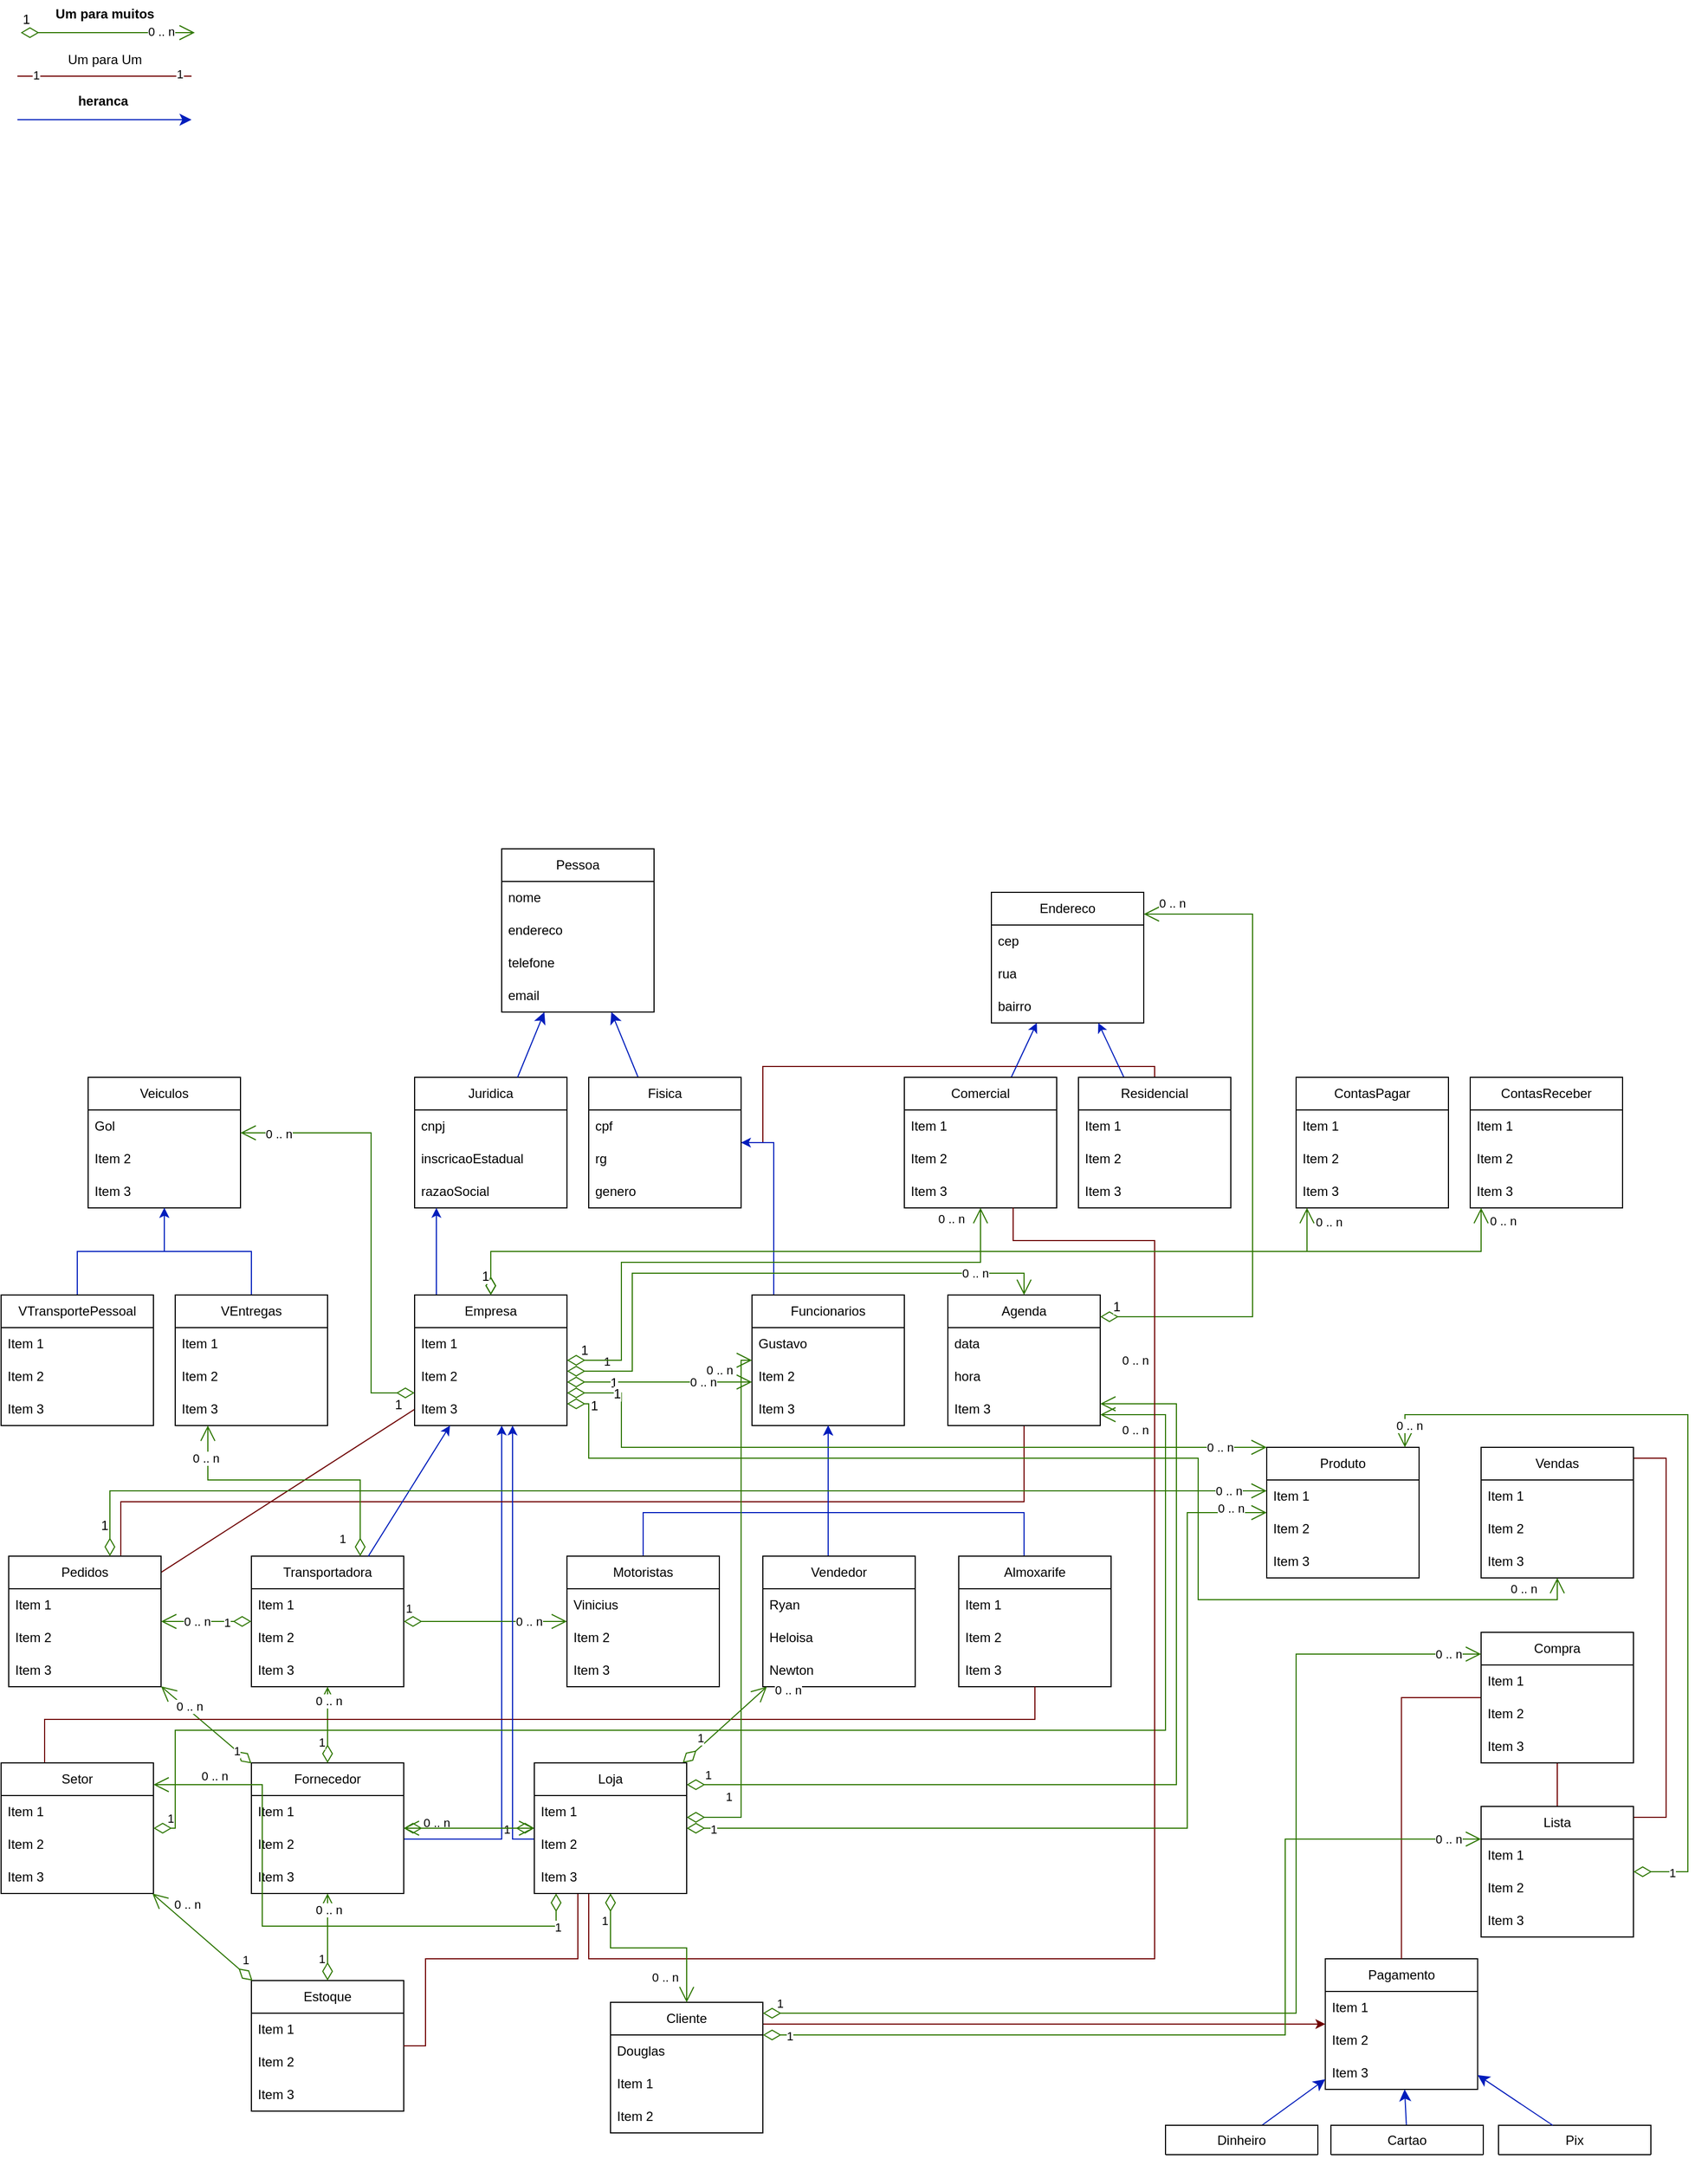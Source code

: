 <mxfile version="26.1.1">
  <diagram name="Página-1" id="gPcOB4gUPHv8kBe9rasN">
    <mxGraphModel dx="3254" dy="2993" grid="1" gridSize="10" guides="1" tooltips="1" connect="1" arrows="1" fold="1" page="1" pageScale="1" pageWidth="1654" pageHeight="2336" background="none" math="0" shadow="0">
      <root>
        <mxCell id="0" />
        <mxCell id="1" parent="0" />
        <mxCell id="xh4C2DTSU3O6zN_32ccd-1" value="Estoque" style="swimlane;fontStyle=0;childLayout=stackLayout;horizontal=1;startSize=30;horizontalStack=0;resizeParent=1;resizeParentMax=0;resizeLast=0;collapsible=1;marginBottom=0;whiteSpace=wrap;html=1;perimeterSpacing=0;rotation=0;" parent="1" vertex="1">
          <mxGeometry x="-1372" y="-460" width="140" height="120" as="geometry" />
        </mxCell>
        <mxCell id="xh4C2DTSU3O6zN_32ccd-2" value="Item 1" style="text;strokeColor=none;fillColor=none;align=left;verticalAlign=middle;spacingLeft=4;spacingRight=4;overflow=hidden;points=[[0,0.5],[1,0.5]];portConstraint=eastwest;rotatable=0;whiteSpace=wrap;html=1;" parent="xh4C2DTSU3O6zN_32ccd-1" vertex="1">
          <mxGeometry y="30" width="140" height="30" as="geometry" />
        </mxCell>
        <mxCell id="xh4C2DTSU3O6zN_32ccd-3" value="Item 2" style="text;strokeColor=none;fillColor=none;align=left;verticalAlign=middle;spacingLeft=4;spacingRight=4;overflow=hidden;points=[[0,0.5],[1,0.5]];portConstraint=eastwest;rotatable=0;whiteSpace=wrap;html=1;" parent="xh4C2DTSU3O6zN_32ccd-1" vertex="1">
          <mxGeometry y="60" width="140" height="30" as="geometry" />
        </mxCell>
        <mxCell id="xh4C2DTSU3O6zN_32ccd-4" value="Item 3" style="text;strokeColor=none;fillColor=none;align=left;verticalAlign=middle;spacingLeft=4;spacingRight=4;overflow=hidden;points=[[0,0.5],[1,0.5]];portConstraint=eastwest;rotatable=0;whiteSpace=wrap;html=1;" parent="xh4C2DTSU3O6zN_32ccd-1" vertex="1">
          <mxGeometry y="90" width="140" height="30" as="geometry" />
        </mxCell>
        <mxCell id="xh4C2DTSU3O6zN_32ccd-5" value="Produto" style="swimlane;fontStyle=0;childLayout=stackLayout;horizontal=1;startSize=30;horizontalStack=0;resizeParent=1;resizeParentMax=0;resizeLast=0;collapsible=1;marginBottom=0;whiteSpace=wrap;html=1;" parent="1" vertex="1">
          <mxGeometry x="-439" y="-950" width="140" height="120" as="geometry" />
        </mxCell>
        <mxCell id="xh4C2DTSU3O6zN_32ccd-6" value="Item 1" style="text;strokeColor=none;fillColor=none;align=left;verticalAlign=middle;spacingLeft=4;spacingRight=4;overflow=hidden;points=[[0,0.5],[1,0.5]];portConstraint=eastwest;rotatable=0;whiteSpace=wrap;html=1;" parent="xh4C2DTSU3O6zN_32ccd-5" vertex="1">
          <mxGeometry y="30" width="140" height="30" as="geometry" />
        </mxCell>
        <mxCell id="xh4C2DTSU3O6zN_32ccd-7" value="Item 2" style="text;strokeColor=none;fillColor=none;align=left;verticalAlign=middle;spacingLeft=4;spacingRight=4;overflow=hidden;points=[[0,0.5],[1,0.5]];portConstraint=eastwest;rotatable=0;whiteSpace=wrap;html=1;" parent="xh4C2DTSU3O6zN_32ccd-5" vertex="1">
          <mxGeometry y="60" width="140" height="30" as="geometry" />
        </mxCell>
        <mxCell id="xh4C2DTSU3O6zN_32ccd-8" value="Item 3" style="text;strokeColor=none;fillColor=none;align=left;verticalAlign=middle;spacingLeft=4;spacingRight=4;overflow=hidden;points=[[0,0.5],[1,0.5]];portConstraint=eastwest;rotatable=0;whiteSpace=wrap;html=1;" parent="xh4C2DTSU3O6zN_32ccd-5" vertex="1">
          <mxGeometry y="90" width="140" height="30" as="geometry" />
        </mxCell>
        <mxCell id="5OGalaS0Y_rcc4NTmGTg-27" style="edgeStyle=orthogonalEdgeStyle;rounded=0;orthogonalLoop=1;jettySize=auto;html=1;fillColor=#a20025;strokeColor=#6F0000;" parent="1" source="xh4C2DTSU3O6zN_32ccd-10" target="xh4C2DTSU3O6zN_32ccd-25" edge="1">
          <mxGeometry relative="1" as="geometry">
            <Array as="points">
              <mxPoint x="-522" y="-420" />
              <mxPoint x="-522" y="-420" />
            </Array>
          </mxGeometry>
        </mxCell>
        <mxCell id="xh4C2DTSU3O6zN_32ccd-10" value="Cliente" style="swimlane;fontStyle=0;childLayout=stackLayout;horizontal=1;startSize=30;horizontalStack=0;resizeParent=1;resizeParentMax=0;resizeLast=0;collapsible=1;marginBottom=0;whiteSpace=wrap;html=1;" parent="1" vertex="1">
          <mxGeometry x="-1042" y="-440" width="140" height="120" as="geometry" />
        </mxCell>
        <mxCell id="xh4C2DTSU3O6zN_32ccd-13" value="Douglas" style="text;strokeColor=none;fillColor=none;align=left;verticalAlign=middle;spacingLeft=4;spacingRight=4;overflow=hidden;points=[[0,0.5],[1,0.5]];portConstraint=eastwest;rotatable=0;whiteSpace=wrap;html=1;" parent="xh4C2DTSU3O6zN_32ccd-10" vertex="1">
          <mxGeometry y="30" width="140" height="30" as="geometry" />
        </mxCell>
        <mxCell id="xh4C2DTSU3O6zN_32ccd-11" value="Item 1" style="text;strokeColor=none;fillColor=none;align=left;verticalAlign=middle;spacingLeft=4;spacingRight=4;overflow=hidden;points=[[0,0.5],[1,0.5]];portConstraint=eastwest;rotatable=0;whiteSpace=wrap;html=1;" parent="xh4C2DTSU3O6zN_32ccd-10" vertex="1">
          <mxGeometry y="60" width="140" height="30" as="geometry" />
        </mxCell>
        <mxCell id="xh4C2DTSU3O6zN_32ccd-12" value="Item 2" style="text;strokeColor=none;fillColor=none;align=left;verticalAlign=middle;spacingLeft=4;spacingRight=4;overflow=hidden;points=[[0,0.5],[1,0.5]];portConstraint=eastwest;rotatable=0;whiteSpace=wrap;html=1;" parent="xh4C2DTSU3O6zN_32ccd-10" vertex="1">
          <mxGeometry y="90" width="140" height="30" as="geometry" />
        </mxCell>
        <mxCell id="tm0MOUyx1sehxZzgwlYK-28" style="edgeStyle=orthogonalEdgeStyle;rounded=0;orthogonalLoop=1;jettySize=auto;html=1;fillColor=#0050ef;strokeColor=#001DBC;" parent="1" source="xh4C2DTSU3O6zN_32ccd-15" target="UIW7ywsqxZE-vaTWVKBW-15" edge="1">
          <mxGeometry relative="1" as="geometry">
            <Array as="points">
              <mxPoint x="-1142" y="-590" />
            </Array>
          </mxGeometry>
        </mxCell>
        <mxCell id="xh4C2DTSU3O6zN_32ccd-15" value="Fornecedor" style="swimlane;fontStyle=0;childLayout=stackLayout;horizontal=1;startSize=30;horizontalStack=0;resizeParent=1;resizeParentMax=0;resizeLast=0;collapsible=1;marginBottom=0;whiteSpace=wrap;html=1;" parent="1" vertex="1">
          <mxGeometry x="-1372" y="-660" width="140" height="120" as="geometry" />
        </mxCell>
        <mxCell id="xh4C2DTSU3O6zN_32ccd-16" value="Item 1" style="text;strokeColor=none;fillColor=none;align=left;verticalAlign=middle;spacingLeft=4;spacingRight=4;overflow=hidden;points=[[0,0.5],[1,0.5]];portConstraint=eastwest;rotatable=0;whiteSpace=wrap;html=1;" parent="xh4C2DTSU3O6zN_32ccd-15" vertex="1">
          <mxGeometry y="30" width="140" height="30" as="geometry" />
        </mxCell>
        <mxCell id="xh4C2DTSU3O6zN_32ccd-17" value="Item 2" style="text;strokeColor=none;fillColor=none;align=left;verticalAlign=middle;spacingLeft=4;spacingRight=4;overflow=hidden;points=[[0,0.5],[1,0.5]];portConstraint=eastwest;rotatable=0;whiteSpace=wrap;html=1;" parent="xh4C2DTSU3O6zN_32ccd-15" vertex="1">
          <mxGeometry y="60" width="140" height="30" as="geometry" />
        </mxCell>
        <mxCell id="xh4C2DTSU3O6zN_32ccd-18" value="Item 3" style="text;strokeColor=none;fillColor=none;align=left;verticalAlign=middle;spacingLeft=4;spacingRight=4;overflow=hidden;points=[[0,0.5],[1,0.5]];portConstraint=eastwest;rotatable=0;whiteSpace=wrap;html=1;" parent="xh4C2DTSU3O6zN_32ccd-15" vertex="1">
          <mxGeometry y="90" width="140" height="30" as="geometry" />
        </mxCell>
        <mxCell id="xh4C2DTSU3O6zN_32ccd-25" value="Pagamento" style="swimlane;fontStyle=0;childLayout=stackLayout;horizontal=1;startSize=30;horizontalStack=0;resizeParent=1;resizeParentMax=0;resizeLast=0;collapsible=1;marginBottom=0;whiteSpace=wrap;html=1;" parent="1" vertex="1">
          <mxGeometry x="-385.18" y="-480" width="140" height="120" as="geometry" />
        </mxCell>
        <mxCell id="xh4C2DTSU3O6zN_32ccd-26" value="Item 1" style="text;strokeColor=none;fillColor=none;align=left;verticalAlign=middle;spacingLeft=4;spacingRight=4;overflow=hidden;points=[[0,0.5],[1,0.5]];portConstraint=eastwest;rotatable=0;whiteSpace=wrap;html=1;" parent="xh4C2DTSU3O6zN_32ccd-25" vertex="1">
          <mxGeometry y="30" width="140" height="30" as="geometry" />
        </mxCell>
        <mxCell id="xh4C2DTSU3O6zN_32ccd-27" value="Item 2" style="text;strokeColor=none;fillColor=none;align=left;verticalAlign=middle;spacingLeft=4;spacingRight=4;overflow=hidden;points=[[0,0.5],[1,0.5]];portConstraint=eastwest;rotatable=0;whiteSpace=wrap;html=1;" parent="xh4C2DTSU3O6zN_32ccd-25" vertex="1">
          <mxGeometry y="60" width="140" height="30" as="geometry" />
        </mxCell>
        <mxCell id="xh4C2DTSU3O6zN_32ccd-28" value="Item 3" style="text;strokeColor=none;fillColor=none;align=left;verticalAlign=middle;spacingLeft=4;spacingRight=4;overflow=hidden;points=[[0,0.5],[1,0.5]];portConstraint=eastwest;rotatable=0;whiteSpace=wrap;html=1;" parent="xh4C2DTSU3O6zN_32ccd-25" vertex="1">
          <mxGeometry y="90" width="140" height="30" as="geometry" />
        </mxCell>
        <mxCell id="xh4C2DTSU3O6zN_32ccd-41" style="edgeStyle=none;curved=1;rounded=0;orthogonalLoop=1;jettySize=auto;html=1;fontSize=12;startSize=8;endSize=8;fillColor=#0050ef;strokeColor=#001DBC;" parent="1" source="xh4C2DTSU3O6zN_32ccd-29" target="xh4C2DTSU3O6zN_32ccd-25" edge="1">
          <mxGeometry relative="1" as="geometry" />
        </mxCell>
        <mxCell id="xh4C2DTSU3O6zN_32ccd-29" value="Dinheiro" style="swimlane;fontStyle=0;childLayout=stackLayout;horizontal=1;startSize=30;horizontalStack=0;resizeParent=1;resizeParentMax=0;resizeLast=0;collapsible=1;marginBottom=0;whiteSpace=wrap;html=1;" parent="1" vertex="1">
          <mxGeometry x="-532" y="-327" width="140" height="27" as="geometry" />
        </mxCell>
        <mxCell id="xh4C2DTSU3O6zN_32ccd-42" style="edgeStyle=none;curved=1;rounded=0;orthogonalLoop=1;jettySize=auto;html=1;fontSize=12;startSize=8;endSize=8;fillColor=#0050ef;strokeColor=#001DBC;" parent="1" source="xh4C2DTSU3O6zN_32ccd-33" target="xh4C2DTSU3O6zN_32ccd-25" edge="1">
          <mxGeometry relative="1" as="geometry" />
        </mxCell>
        <mxCell id="xh4C2DTSU3O6zN_32ccd-33" value="Cartao" style="swimlane;fontStyle=0;childLayout=stackLayout;horizontal=1;startSize=30;horizontalStack=0;resizeParent=1;resizeParentMax=0;resizeLast=0;collapsible=1;marginBottom=0;whiteSpace=wrap;html=1;" parent="1" vertex="1">
          <mxGeometry x="-380" y="-327" width="140" height="27" as="geometry" />
        </mxCell>
        <mxCell id="xh4C2DTSU3O6zN_32ccd-37" value="Pix" style="swimlane;fontStyle=0;childLayout=stackLayout;horizontal=1;startSize=30;horizontalStack=0;resizeParent=1;resizeParentMax=0;resizeLast=0;collapsible=1;marginBottom=0;whiteSpace=wrap;html=1;" parent="1" vertex="1">
          <mxGeometry x="-226" y="-327" width="140" height="27" as="geometry" />
        </mxCell>
        <mxCell id="xh4C2DTSU3O6zN_32ccd-43" style="edgeStyle=none;curved=1;rounded=0;orthogonalLoop=1;jettySize=auto;html=1;fontSize=12;startSize=8;endSize=8;fillColor=#0050ef;strokeColor=#001DBC;" parent="1" source="xh4C2DTSU3O6zN_32ccd-37" target="xh4C2DTSU3O6zN_32ccd-25" edge="1">
          <mxGeometry relative="1" as="geometry" />
        </mxCell>
        <mxCell id="5OGalaS0Y_rcc4NTmGTg-32" style="edgeStyle=orthogonalEdgeStyle;rounded=0;orthogonalLoop=1;jettySize=auto;html=1;fillColor=#a20025;strokeColor=#6F0000;endArrow=none;startFill=0;" parent="1" source="xh4C2DTSU3O6zN_32ccd-44" target="tE8V_FTytvtdpR3QqcCe-37" edge="1">
          <mxGeometry relative="1" as="geometry">
            <Array as="points">
              <mxPoint x="-72" y="-940" />
              <mxPoint x="-72" y="-610" />
            </Array>
          </mxGeometry>
        </mxCell>
        <mxCell id="xh4C2DTSU3O6zN_32ccd-44" value="Vendas" style="swimlane;fontStyle=0;childLayout=stackLayout;horizontal=1;startSize=30;horizontalStack=0;resizeParent=1;resizeParentMax=0;resizeLast=0;collapsible=1;marginBottom=0;whiteSpace=wrap;html=1;" parent="1" vertex="1">
          <mxGeometry x="-242" y="-950" width="140" height="120" as="geometry" />
        </mxCell>
        <mxCell id="xh4C2DTSU3O6zN_32ccd-45" value="Item 1" style="text;strokeColor=none;fillColor=none;align=left;verticalAlign=middle;spacingLeft=4;spacingRight=4;overflow=hidden;points=[[0,0.5],[1,0.5]];portConstraint=eastwest;rotatable=0;whiteSpace=wrap;html=1;" parent="xh4C2DTSU3O6zN_32ccd-44" vertex="1">
          <mxGeometry y="30" width="140" height="30" as="geometry" />
        </mxCell>
        <mxCell id="xh4C2DTSU3O6zN_32ccd-46" value="Item 2" style="text;strokeColor=none;fillColor=none;align=left;verticalAlign=middle;spacingLeft=4;spacingRight=4;overflow=hidden;points=[[0,0.5],[1,0.5]];portConstraint=eastwest;rotatable=0;whiteSpace=wrap;html=1;" parent="xh4C2DTSU3O6zN_32ccd-44" vertex="1">
          <mxGeometry y="60" width="140" height="30" as="geometry" />
        </mxCell>
        <mxCell id="xh4C2DTSU3O6zN_32ccd-47" value="Item 3" style="text;strokeColor=none;fillColor=none;align=left;verticalAlign=middle;spacingLeft=4;spacingRight=4;overflow=hidden;points=[[0,0.5],[1,0.5]];portConstraint=eastwest;rotatable=0;whiteSpace=wrap;html=1;" parent="xh4C2DTSU3O6zN_32ccd-44" vertex="1">
          <mxGeometry y="90" width="140" height="30" as="geometry" />
        </mxCell>
        <mxCell id="tE8V_FTytvtdpR3QqcCe-41" style="edgeStyle=orthogonalEdgeStyle;rounded=0;orthogonalLoop=1;jettySize=auto;html=1;fillColor=#a20025;strokeColor=#6F0000;endArrow=none;startFill=0;" parent="1" source="xh4C2DTSU3O6zN_32ccd-51" target="tE8V_FTytvtdpR3QqcCe-37" edge="1">
          <mxGeometry relative="1" as="geometry" />
        </mxCell>
        <mxCell id="tE8V_FTytvtdpR3QqcCe-44" style="edgeStyle=orthogonalEdgeStyle;rounded=0;orthogonalLoop=1;jettySize=auto;html=1;fillColor=#a20025;strokeColor=#6F0000;endArrow=none;startFill=0;" parent="1" source="xh4C2DTSU3O6zN_32ccd-51" target="xh4C2DTSU3O6zN_32ccd-25" edge="1">
          <mxGeometry relative="1" as="geometry" />
        </mxCell>
        <mxCell id="xh4C2DTSU3O6zN_32ccd-51" value="Compra" style="swimlane;fontStyle=0;childLayout=stackLayout;horizontal=1;startSize=30;horizontalStack=0;resizeParent=1;resizeParentMax=0;resizeLast=0;collapsible=1;marginBottom=0;whiteSpace=wrap;html=1;" parent="1" vertex="1">
          <mxGeometry x="-242" y="-780" width="140" height="120" as="geometry" />
        </mxCell>
        <mxCell id="xh4C2DTSU3O6zN_32ccd-52" value="Item 1" style="text;strokeColor=none;fillColor=none;align=left;verticalAlign=middle;spacingLeft=4;spacingRight=4;overflow=hidden;points=[[0,0.5],[1,0.5]];portConstraint=eastwest;rotatable=0;whiteSpace=wrap;html=1;" parent="xh4C2DTSU3O6zN_32ccd-51" vertex="1">
          <mxGeometry y="30" width="140" height="30" as="geometry" />
        </mxCell>
        <mxCell id="xh4C2DTSU3O6zN_32ccd-53" value="Item 2" style="text;strokeColor=none;fillColor=none;align=left;verticalAlign=middle;spacingLeft=4;spacingRight=4;overflow=hidden;points=[[0,0.5],[1,0.5]];portConstraint=eastwest;rotatable=0;whiteSpace=wrap;html=1;" parent="xh4C2DTSU3O6zN_32ccd-51" vertex="1">
          <mxGeometry y="60" width="140" height="30" as="geometry" />
        </mxCell>
        <mxCell id="xh4C2DTSU3O6zN_32ccd-54" value="Item 3" style="text;strokeColor=none;fillColor=none;align=left;verticalAlign=middle;spacingLeft=4;spacingRight=4;overflow=hidden;points=[[0,0.5],[1,0.5]];portConstraint=eastwest;rotatable=0;whiteSpace=wrap;html=1;" parent="xh4C2DTSU3O6zN_32ccd-51" vertex="1">
          <mxGeometry y="90" width="140" height="30" as="geometry" />
        </mxCell>
        <mxCell id="xh4C2DTSU3O6zN_32ccd-59" value="ContasReceber" style="swimlane;fontStyle=0;childLayout=stackLayout;horizontal=1;startSize=30;horizontalStack=0;resizeParent=1;resizeParentMax=0;resizeLast=0;collapsible=1;marginBottom=0;whiteSpace=wrap;html=1;" parent="1" vertex="1">
          <mxGeometry x="-252" y="-1290" width="140" height="120" as="geometry" />
        </mxCell>
        <mxCell id="xh4C2DTSU3O6zN_32ccd-60" value="Item 1" style="text;strokeColor=none;fillColor=none;align=left;verticalAlign=middle;spacingLeft=4;spacingRight=4;overflow=hidden;points=[[0,0.5],[1,0.5]];portConstraint=eastwest;rotatable=0;whiteSpace=wrap;html=1;" parent="xh4C2DTSU3O6zN_32ccd-59" vertex="1">
          <mxGeometry y="30" width="140" height="30" as="geometry" />
        </mxCell>
        <mxCell id="xh4C2DTSU3O6zN_32ccd-61" value="Item 2" style="text;strokeColor=none;fillColor=none;align=left;verticalAlign=middle;spacingLeft=4;spacingRight=4;overflow=hidden;points=[[0,0.5],[1,0.5]];portConstraint=eastwest;rotatable=0;whiteSpace=wrap;html=1;" parent="xh4C2DTSU3O6zN_32ccd-59" vertex="1">
          <mxGeometry y="60" width="140" height="30" as="geometry" />
        </mxCell>
        <mxCell id="xh4C2DTSU3O6zN_32ccd-62" value="Item 3" style="text;strokeColor=none;fillColor=none;align=left;verticalAlign=middle;spacingLeft=4;spacingRight=4;overflow=hidden;points=[[0,0.5],[1,0.5]];portConstraint=eastwest;rotatable=0;whiteSpace=wrap;html=1;" parent="xh4C2DTSU3O6zN_32ccd-59" vertex="1">
          <mxGeometry y="90" width="140" height="30" as="geometry" />
        </mxCell>
        <mxCell id="xh4C2DTSU3O6zN_32ccd-63" value="ContasPagar" style="swimlane;fontStyle=0;childLayout=stackLayout;horizontal=1;startSize=30;horizontalStack=0;resizeParent=1;resizeParentMax=0;resizeLast=0;collapsible=1;marginBottom=0;whiteSpace=wrap;html=1;" parent="1" vertex="1">
          <mxGeometry x="-412" y="-1290" width="140" height="120" as="geometry" />
        </mxCell>
        <mxCell id="xh4C2DTSU3O6zN_32ccd-64" value="Item 1" style="text;strokeColor=none;fillColor=none;align=left;verticalAlign=middle;spacingLeft=4;spacingRight=4;overflow=hidden;points=[[0,0.5],[1,0.5]];portConstraint=eastwest;rotatable=0;whiteSpace=wrap;html=1;" parent="xh4C2DTSU3O6zN_32ccd-63" vertex="1">
          <mxGeometry y="30" width="140" height="30" as="geometry" />
        </mxCell>
        <mxCell id="xh4C2DTSU3O6zN_32ccd-65" value="Item 2" style="text;strokeColor=none;fillColor=none;align=left;verticalAlign=middle;spacingLeft=4;spacingRight=4;overflow=hidden;points=[[0,0.5],[1,0.5]];portConstraint=eastwest;rotatable=0;whiteSpace=wrap;html=1;" parent="xh4C2DTSU3O6zN_32ccd-63" vertex="1">
          <mxGeometry y="60" width="140" height="30" as="geometry" />
        </mxCell>
        <mxCell id="xh4C2DTSU3O6zN_32ccd-66" value="Item 3" style="text;strokeColor=none;fillColor=none;align=left;verticalAlign=middle;spacingLeft=4;spacingRight=4;overflow=hidden;points=[[0,0.5],[1,0.5]];portConstraint=eastwest;rotatable=0;whiteSpace=wrap;html=1;" parent="xh4C2DTSU3O6zN_32ccd-63" vertex="1">
          <mxGeometry y="90" width="140" height="30" as="geometry" />
        </mxCell>
        <mxCell id="tm0MOUyx1sehxZzgwlYK-73" style="rounded=0;orthogonalLoop=1;jettySize=auto;html=1;fontFamily=Helvetica;fontSize=12;fontColor=default;fontStyle=0;endArrow=none;startFill=0;fillColor=#a20025;strokeColor=#6F0000;" parent="1" source="xh4C2DTSU3O6zN_32ccd-91" target="UIW7ywsqxZE-vaTWVKBW-15" edge="1">
          <mxGeometry relative="1" as="geometry" />
        </mxCell>
        <mxCell id="tE8V_FTytvtdpR3QqcCe-34" style="edgeStyle=orthogonalEdgeStyle;rounded=0;orthogonalLoop=1;jettySize=auto;html=1;fillColor=#a20025;strokeColor=#6F0000;endArrow=none;startFill=0;" parent="1" source="xh4C2DTSU3O6zN_32ccd-91" target="tm0MOUyx1sehxZzgwlYK-23" edge="1">
          <mxGeometry relative="1" as="geometry">
            <Array as="points">
              <mxPoint x="-1492" y="-900" />
              <mxPoint x="-662" y="-900" />
            </Array>
          </mxGeometry>
        </mxCell>
        <mxCell id="xh4C2DTSU3O6zN_32ccd-91" value="Pedidos" style="swimlane;fontStyle=0;childLayout=stackLayout;horizontal=1;startSize=30;horizontalStack=0;resizeParent=1;resizeParentMax=0;resizeLast=0;collapsible=1;marginBottom=0;whiteSpace=wrap;html=1;" parent="1" vertex="1">
          <mxGeometry x="-1595" y="-850" width="140" height="120" as="geometry" />
        </mxCell>
        <mxCell id="xh4C2DTSU3O6zN_32ccd-92" value="Item 1" style="text;strokeColor=none;fillColor=none;align=left;verticalAlign=middle;spacingLeft=4;spacingRight=4;overflow=hidden;points=[[0,0.5],[1,0.5]];portConstraint=eastwest;rotatable=0;whiteSpace=wrap;html=1;" parent="xh4C2DTSU3O6zN_32ccd-91" vertex="1">
          <mxGeometry y="30" width="140" height="30" as="geometry" />
        </mxCell>
        <mxCell id="xh4C2DTSU3O6zN_32ccd-93" value="Item 2" style="text;strokeColor=none;fillColor=none;align=left;verticalAlign=middle;spacingLeft=4;spacingRight=4;overflow=hidden;points=[[0,0.5],[1,0.5]];portConstraint=eastwest;rotatable=0;whiteSpace=wrap;html=1;" parent="xh4C2DTSU3O6zN_32ccd-91" vertex="1">
          <mxGeometry y="60" width="140" height="30" as="geometry" />
        </mxCell>
        <mxCell id="xh4C2DTSU3O6zN_32ccd-94" value="Item 3" style="text;strokeColor=none;fillColor=none;align=left;verticalAlign=middle;spacingLeft=4;spacingRight=4;overflow=hidden;points=[[0,0.5],[1,0.5]];portConstraint=eastwest;rotatable=0;whiteSpace=wrap;html=1;" parent="xh4C2DTSU3O6zN_32ccd-91" vertex="1">
          <mxGeometry y="90" width="140" height="30" as="geometry" />
        </mxCell>
        <mxCell id="UIW7ywsqxZE-vaTWVKBW-1" value="Pessoa" style="swimlane;fontStyle=0;childLayout=stackLayout;horizontal=1;startSize=30;horizontalStack=0;resizeParent=1;resizeParentMax=0;resizeLast=0;collapsible=1;marginBottom=0;whiteSpace=wrap;html=1;" parent="1" vertex="1">
          <mxGeometry x="-1142" y="-1500" width="140" height="150" as="geometry" />
        </mxCell>
        <mxCell id="UIW7ywsqxZE-vaTWVKBW-2" value="nome" style="text;strokeColor=none;fillColor=none;align=left;verticalAlign=middle;spacingLeft=4;spacingRight=4;overflow=hidden;points=[[0,0.5],[1,0.5]];portConstraint=eastwest;rotatable=0;whiteSpace=wrap;html=1;" parent="UIW7ywsqxZE-vaTWVKBW-1" vertex="1">
          <mxGeometry y="30" width="140" height="30" as="geometry" />
        </mxCell>
        <mxCell id="UIW7ywsqxZE-vaTWVKBW-3" value="endereco" style="text;strokeColor=none;fillColor=none;align=left;verticalAlign=middle;spacingLeft=4;spacingRight=4;overflow=hidden;points=[[0,0.5],[1,0.5]];portConstraint=eastwest;rotatable=0;whiteSpace=wrap;html=1;" parent="UIW7ywsqxZE-vaTWVKBW-1" vertex="1">
          <mxGeometry y="60" width="140" height="30" as="geometry" />
        </mxCell>
        <mxCell id="IECkzgJQBYrN8bsBII3k-2" value="telefone" style="text;strokeColor=none;fillColor=none;align=left;verticalAlign=middle;spacingLeft=4;spacingRight=4;overflow=hidden;points=[[0,0.5],[1,0.5]];portConstraint=eastwest;rotatable=0;whiteSpace=wrap;html=1;" vertex="1" parent="UIW7ywsqxZE-vaTWVKBW-1">
          <mxGeometry y="90" width="140" height="30" as="geometry" />
        </mxCell>
        <mxCell id="UIW7ywsqxZE-vaTWVKBW-4" value="email" style="text;strokeColor=none;fillColor=none;align=left;verticalAlign=middle;spacingLeft=4;spacingRight=4;overflow=hidden;points=[[0,0.5],[1,0.5]];portConstraint=eastwest;rotatable=0;whiteSpace=wrap;html=1;" parent="UIW7ywsqxZE-vaTWVKBW-1" vertex="1">
          <mxGeometry y="120" width="140" height="30" as="geometry" />
        </mxCell>
        <mxCell id="UIW7ywsqxZE-vaTWVKBW-13" style="edgeStyle=none;curved=1;rounded=0;orthogonalLoop=1;jettySize=auto;html=1;fontSize=12;startSize=8;endSize=8;fillColor=#0050ef;strokeColor=#001DBC;" parent="1" source="UIW7ywsqxZE-vaTWVKBW-5" target="UIW7ywsqxZE-vaTWVKBW-1" edge="1">
          <mxGeometry relative="1" as="geometry" />
        </mxCell>
        <mxCell id="tE8V_FTytvtdpR3QqcCe-28" style="edgeStyle=orthogonalEdgeStyle;rounded=0;orthogonalLoop=1;jettySize=auto;html=1;endArrow=none;startFill=0;fillColor=#a20025;strokeColor=#6F0000;" parent="1" source="UIW7ywsqxZE-vaTWVKBW-5" target="tE8V_FTytvtdpR3QqcCe-14" edge="1">
          <mxGeometry relative="1" as="geometry">
            <Array as="points">
              <mxPoint x="-902" y="-1300" />
              <mxPoint x="-542" y="-1300" />
            </Array>
          </mxGeometry>
        </mxCell>
        <mxCell id="UIW7ywsqxZE-vaTWVKBW-5" value="Fisica" style="swimlane;fontStyle=0;childLayout=stackLayout;horizontal=1;startSize=30;horizontalStack=0;resizeParent=1;resizeParentMax=0;resizeLast=0;collapsible=1;marginBottom=0;whiteSpace=wrap;html=1;" parent="1" vertex="1">
          <mxGeometry x="-1062" y="-1290" width="140" height="120" as="geometry" />
        </mxCell>
        <mxCell id="UIW7ywsqxZE-vaTWVKBW-6" value="cpf" style="text;strokeColor=none;fillColor=none;align=left;verticalAlign=middle;spacingLeft=4;spacingRight=4;overflow=hidden;points=[[0,0.5],[1,0.5]];portConstraint=eastwest;rotatable=0;whiteSpace=wrap;html=1;" parent="UIW7ywsqxZE-vaTWVKBW-5" vertex="1">
          <mxGeometry y="30" width="140" height="30" as="geometry" />
        </mxCell>
        <mxCell id="UIW7ywsqxZE-vaTWVKBW-7" value="rg" style="text;strokeColor=none;fillColor=none;align=left;verticalAlign=middle;spacingLeft=4;spacingRight=4;overflow=hidden;points=[[0,0.5],[1,0.5]];portConstraint=eastwest;rotatable=0;whiteSpace=wrap;html=1;" parent="UIW7ywsqxZE-vaTWVKBW-5" vertex="1">
          <mxGeometry y="60" width="140" height="30" as="geometry" />
        </mxCell>
        <mxCell id="UIW7ywsqxZE-vaTWVKBW-8" value="genero" style="text;strokeColor=none;fillColor=none;align=left;verticalAlign=middle;spacingLeft=4;spacingRight=4;overflow=hidden;points=[[0,0.5],[1,0.5]];portConstraint=eastwest;rotatable=0;whiteSpace=wrap;html=1;" parent="UIW7ywsqxZE-vaTWVKBW-5" vertex="1">
          <mxGeometry y="90" width="140" height="30" as="geometry" />
        </mxCell>
        <mxCell id="UIW7ywsqxZE-vaTWVKBW-9" value="Juridica" style="swimlane;fontStyle=0;childLayout=stackLayout;horizontal=1;startSize=30;horizontalStack=0;resizeParent=1;resizeParentMax=0;resizeLast=0;collapsible=1;marginBottom=0;whiteSpace=wrap;html=1;" parent="1" vertex="1">
          <mxGeometry x="-1222" y="-1290" width="140" height="120" as="geometry" />
        </mxCell>
        <mxCell id="UIW7ywsqxZE-vaTWVKBW-10" value="cnpj" style="text;strokeColor=none;fillColor=none;align=left;verticalAlign=middle;spacingLeft=4;spacingRight=4;overflow=hidden;points=[[0,0.5],[1,0.5]];portConstraint=eastwest;rotatable=0;whiteSpace=wrap;html=1;" parent="UIW7ywsqxZE-vaTWVKBW-9" vertex="1">
          <mxGeometry y="30" width="140" height="30" as="geometry" />
        </mxCell>
        <mxCell id="UIW7ywsqxZE-vaTWVKBW-11" value="inscricaoEstadual" style="text;strokeColor=none;fillColor=none;align=left;verticalAlign=middle;spacingLeft=4;spacingRight=4;overflow=hidden;points=[[0,0.5],[1,0.5]];portConstraint=eastwest;rotatable=0;whiteSpace=wrap;html=1;" parent="UIW7ywsqxZE-vaTWVKBW-9" vertex="1">
          <mxGeometry y="60" width="140" height="30" as="geometry" />
        </mxCell>
        <mxCell id="UIW7ywsqxZE-vaTWVKBW-12" value="razaoSocial" style="text;strokeColor=none;fillColor=none;align=left;verticalAlign=middle;spacingLeft=4;spacingRight=4;overflow=hidden;points=[[0,0.5],[1,0.5]];portConstraint=eastwest;rotatable=0;whiteSpace=wrap;html=1;" parent="UIW7ywsqxZE-vaTWVKBW-9" vertex="1">
          <mxGeometry y="90" width="140" height="30" as="geometry" />
        </mxCell>
        <mxCell id="UIW7ywsqxZE-vaTWVKBW-19" style="edgeStyle=none;curved=1;rounded=0;orthogonalLoop=1;jettySize=auto;html=1;fontSize=12;startSize=8;endSize=8;fillColor=#0050ef;strokeColor=#001DBC;" parent="1" edge="1">
          <mxGeometry relative="1" as="geometry">
            <mxPoint x="-1587" y="-2170" as="sourcePoint" />
            <mxPoint x="-1427" y="-2170" as="targetPoint" />
          </mxGeometry>
        </mxCell>
        <mxCell id="tm0MOUyx1sehxZzgwlYK-1" style="edgeStyle=orthogonalEdgeStyle;rounded=0;orthogonalLoop=1;jettySize=auto;html=1;fillColor=#0050ef;strokeColor=#001DBC;" parent="1" source="UIW7ywsqxZE-vaTWVKBW-15" target="UIW7ywsqxZE-vaTWVKBW-9" edge="1">
          <mxGeometry relative="1" as="geometry">
            <Array as="points">
              <mxPoint x="-1202" y="-1130" />
              <mxPoint x="-1202" y="-1130" />
            </Array>
          </mxGeometry>
        </mxCell>
        <mxCell id="UIW7ywsqxZE-vaTWVKBW-15" value="Empresa" style="swimlane;fontStyle=0;childLayout=stackLayout;horizontal=1;startSize=30;horizontalStack=0;resizeParent=1;resizeParentMax=0;resizeLast=0;collapsible=1;marginBottom=0;whiteSpace=wrap;html=1;" parent="1" vertex="1">
          <mxGeometry x="-1222" y="-1090" width="140" height="120" as="geometry" />
        </mxCell>
        <mxCell id="UIW7ywsqxZE-vaTWVKBW-16" value="Item 1" style="text;strokeColor=none;fillColor=none;align=left;verticalAlign=middle;spacingLeft=4;spacingRight=4;overflow=hidden;points=[[0,0.5],[1,0.5]];portConstraint=eastwest;rotatable=0;whiteSpace=wrap;html=1;" parent="UIW7ywsqxZE-vaTWVKBW-15" vertex="1">
          <mxGeometry y="30" width="140" height="30" as="geometry" />
        </mxCell>
        <mxCell id="UIW7ywsqxZE-vaTWVKBW-17" value="Item 2" style="text;strokeColor=none;fillColor=none;align=left;verticalAlign=middle;spacingLeft=4;spacingRight=4;overflow=hidden;points=[[0,0.5],[1,0.5]];portConstraint=eastwest;rotatable=0;whiteSpace=wrap;html=1;" parent="UIW7ywsqxZE-vaTWVKBW-15" vertex="1">
          <mxGeometry y="60" width="140" height="30" as="geometry" />
        </mxCell>
        <mxCell id="UIW7ywsqxZE-vaTWVKBW-18" value="Item 3" style="text;strokeColor=none;fillColor=none;align=left;verticalAlign=middle;spacingLeft=4;spacingRight=4;overflow=hidden;points=[[0,0.5],[1,0.5]];portConstraint=eastwest;rotatable=0;whiteSpace=wrap;html=1;" parent="UIW7ywsqxZE-vaTWVKBW-15" vertex="1">
          <mxGeometry y="90" width="140" height="30" as="geometry" />
        </mxCell>
        <mxCell id="tE8V_FTytvtdpR3QqcCe-5" style="edgeStyle=orthogonalEdgeStyle;rounded=0;orthogonalLoop=1;jettySize=auto;html=1;fillColor=#0050ef;strokeColor=#001DBC;" parent="1" source="UIW7ywsqxZE-vaTWVKBW-23" target="UIW7ywsqxZE-vaTWVKBW-35" edge="1">
          <mxGeometry relative="1" as="geometry">
            <Array as="points">
              <mxPoint x="-1012" y="-890" />
              <mxPoint x="-842" y="-890" />
            </Array>
          </mxGeometry>
        </mxCell>
        <mxCell id="UIW7ywsqxZE-vaTWVKBW-23" value="Motoristas" style="swimlane;fontStyle=0;childLayout=stackLayout;horizontal=1;startSize=30;horizontalStack=0;resizeParent=1;resizeParentMax=0;resizeLast=0;collapsible=1;marginBottom=0;whiteSpace=wrap;html=1;" parent="1" vertex="1">
          <mxGeometry x="-1082" y="-850" width="140" height="120" as="geometry" />
        </mxCell>
        <mxCell id="UIW7ywsqxZE-vaTWVKBW-24" value="Vinicius" style="text;strokeColor=none;fillColor=none;align=left;verticalAlign=middle;spacingLeft=4;spacingRight=4;overflow=hidden;points=[[0,0.5],[1,0.5]];portConstraint=eastwest;rotatable=0;whiteSpace=wrap;html=1;" parent="UIW7ywsqxZE-vaTWVKBW-23" vertex="1">
          <mxGeometry y="30" width="140" height="30" as="geometry" />
        </mxCell>
        <mxCell id="UIW7ywsqxZE-vaTWVKBW-25" value="Item 2" style="text;strokeColor=none;fillColor=none;align=left;verticalAlign=middle;spacingLeft=4;spacingRight=4;overflow=hidden;points=[[0,0.5],[1,0.5]];portConstraint=eastwest;rotatable=0;whiteSpace=wrap;html=1;" parent="UIW7ywsqxZE-vaTWVKBW-23" vertex="1">
          <mxGeometry y="60" width="140" height="30" as="geometry" />
        </mxCell>
        <mxCell id="UIW7ywsqxZE-vaTWVKBW-26" value="Item 3" style="text;strokeColor=none;fillColor=none;align=left;verticalAlign=middle;spacingLeft=4;spacingRight=4;overflow=hidden;points=[[0,0.5],[1,0.5]];portConstraint=eastwest;rotatable=0;whiteSpace=wrap;html=1;" parent="UIW7ywsqxZE-vaTWVKBW-23" vertex="1">
          <mxGeometry y="90" width="140" height="30" as="geometry" />
        </mxCell>
        <mxCell id="tm0MOUyx1sehxZzgwlYK-62" style="edgeStyle=orthogonalEdgeStyle;rounded=0;orthogonalLoop=1;jettySize=auto;html=1;fillColor=#0050ef;strokeColor=#001DBC;" parent="1" source="UIW7ywsqxZE-vaTWVKBW-35" target="UIW7ywsqxZE-vaTWVKBW-5" edge="1">
          <mxGeometry relative="1" as="geometry">
            <Array as="points">
              <mxPoint x="-892" y="-1150" />
              <mxPoint x="-892" y="-1150" />
            </Array>
          </mxGeometry>
        </mxCell>
        <mxCell id="UIW7ywsqxZE-vaTWVKBW-35" value="Funcionarios" style="swimlane;fontStyle=0;childLayout=stackLayout;horizontal=1;startSize=30;horizontalStack=0;resizeParent=1;resizeParentMax=0;resizeLast=0;collapsible=1;marginBottom=0;whiteSpace=wrap;html=1;" parent="1" vertex="1">
          <mxGeometry x="-912" y="-1090" width="140" height="120" as="geometry" />
        </mxCell>
        <mxCell id="UIW7ywsqxZE-vaTWVKBW-36" value="Gustavo" style="text;strokeColor=none;fillColor=none;align=left;verticalAlign=middle;spacingLeft=4;spacingRight=4;overflow=hidden;points=[[0,0.5],[1,0.5]];portConstraint=eastwest;rotatable=0;whiteSpace=wrap;html=1;" parent="UIW7ywsqxZE-vaTWVKBW-35" vertex="1">
          <mxGeometry y="30" width="140" height="30" as="geometry" />
        </mxCell>
        <mxCell id="UIW7ywsqxZE-vaTWVKBW-37" value="Item 2" style="text;strokeColor=none;fillColor=none;align=left;verticalAlign=middle;spacingLeft=4;spacingRight=4;overflow=hidden;points=[[0,0.5],[1,0.5]];portConstraint=eastwest;rotatable=0;whiteSpace=wrap;html=1;" parent="UIW7ywsqxZE-vaTWVKBW-35" vertex="1">
          <mxGeometry y="60" width="140" height="30" as="geometry" />
        </mxCell>
        <mxCell id="UIW7ywsqxZE-vaTWVKBW-38" value="Item 3" style="text;strokeColor=none;fillColor=none;align=left;verticalAlign=middle;spacingLeft=4;spacingRight=4;overflow=hidden;points=[[0,0.5],[1,0.5]];portConstraint=eastwest;rotatable=0;whiteSpace=wrap;html=1;" parent="UIW7ywsqxZE-vaTWVKBW-35" vertex="1">
          <mxGeometry y="90" width="140" height="30" as="geometry" />
        </mxCell>
        <mxCell id="UIW7ywsqxZE-vaTWVKBW-43" style="edgeStyle=none;curved=1;rounded=0;orthogonalLoop=1;jettySize=auto;html=1;fontSize=12;startSize=8;endSize=8;fillColor=#0050ef;strokeColor=#001DBC;" parent="1" source="UIW7ywsqxZE-vaTWVKBW-9" target="UIW7ywsqxZE-vaTWVKBW-1" edge="1">
          <mxGeometry relative="1" as="geometry" />
        </mxCell>
        <mxCell id="UIW7ywsqxZE-vaTWVKBW-49" value="1" style="endArrow=open;html=1;endSize=12;startArrow=diamondThin;startSize=14;startFill=0;edgeStyle=orthogonalEdgeStyle;align=left;verticalAlign=bottom;rounded=0;fontSize=12;fillColor=#60a917;strokeColor=#2D7600;" parent="1" source="UIW7ywsqxZE-vaTWVKBW-15" target="UIW7ywsqxZE-vaTWVKBW-35" edge="1">
          <mxGeometry x="-0.556" y="-10" relative="1" as="geometry">
            <mxPoint x="-1052" y="-940" as="sourcePoint" />
            <mxPoint x="-932" y="-935" as="targetPoint" />
            <Array as="points">
              <mxPoint x="-982" y="-1010" />
              <mxPoint x="-982" y="-1010" />
            </Array>
            <mxPoint as="offset" />
          </mxGeometry>
        </mxCell>
        <mxCell id="tm0MOUyx1sehxZzgwlYK-58" value="0 .. n" style="edgeLabel;html=1;align=center;verticalAlign=middle;resizable=0;points=[];" parent="UIW7ywsqxZE-vaTWVKBW-49" vertex="1" connectable="0">
          <mxGeometry x="0.492" y="-1" relative="1" as="geometry">
            <mxPoint x="-2" y="-1" as="offset" />
          </mxGeometry>
        </mxCell>
        <mxCell id="UIW7ywsqxZE-vaTWVKBW-51" value="Um para muitos" style="text;align=center;fontStyle=1;verticalAlign=middle;spacingLeft=3;spacingRight=3;strokeColor=none;rotatable=0;points=[[0,0.5],[1,0.5]];portConstraint=eastwest;html=1;" parent="1" vertex="1">
          <mxGeometry x="-1602" y="-2280" width="190" height="26" as="geometry" />
        </mxCell>
        <mxCell id="UIW7ywsqxZE-vaTWVKBW-52" value="1" style="endArrow=open;html=1;endSize=12;startArrow=diamondThin;startSize=14;startFill=0;edgeStyle=orthogonalEdgeStyle;align=left;verticalAlign=bottom;rounded=0;fontSize=12;curved=1;fillColor=#60a917;strokeColor=#2D7600;" parent="1" edge="1">
          <mxGeometry x="-1" y="3" relative="1" as="geometry">
            <mxPoint x="-1584" y="-2250" as="sourcePoint" />
            <mxPoint x="-1424" y="-2250" as="targetPoint" />
          </mxGeometry>
        </mxCell>
        <mxCell id="tm0MOUyx1sehxZzgwlYK-61" value="0 .. n" style="edgeLabel;html=1;align=center;verticalAlign=middle;resizable=0;points=[];" parent="UIW7ywsqxZE-vaTWVKBW-52" vertex="1" connectable="0">
          <mxGeometry x="0.606" y="1" relative="1" as="geometry">
            <mxPoint as="offset" />
          </mxGeometry>
        </mxCell>
        <mxCell id="UIW7ywsqxZE-vaTWVKBW-53" value="heranca&amp;nbsp;" style="text;align=center;fontStyle=1;verticalAlign=middle;spacingLeft=3;spacingRight=3;strokeColor=none;rotatable=0;points=[[0,0.5],[1,0.5]];portConstraint=eastwest;html=1;" parent="1" vertex="1">
          <mxGeometry x="-1602" y="-2200" width="190" height="26" as="geometry" />
        </mxCell>
        <mxCell id="tE8V_FTytvtdpR3QqcCe-6" style="edgeStyle=orthogonalEdgeStyle;rounded=0;orthogonalLoop=1;jettySize=auto;html=1;fillColor=#0050ef;strokeColor=#001DBC;" parent="1" source="UIW7ywsqxZE-vaTWVKBW-56" target="UIW7ywsqxZE-vaTWVKBW-35" edge="1">
          <mxGeometry relative="1" as="geometry">
            <Array as="points">
              <mxPoint x="-842" y="-880" />
              <mxPoint x="-842" y="-880" />
            </Array>
          </mxGeometry>
        </mxCell>
        <mxCell id="UIW7ywsqxZE-vaTWVKBW-56" value="Vendedor" style="swimlane;fontStyle=0;childLayout=stackLayout;horizontal=1;startSize=30;horizontalStack=0;resizeParent=1;resizeParentMax=0;resizeLast=0;collapsible=1;marginBottom=0;whiteSpace=wrap;html=1;" parent="1" vertex="1">
          <mxGeometry x="-902" y="-850" width="140" height="120" as="geometry" />
        </mxCell>
        <mxCell id="UIW7ywsqxZE-vaTWVKBW-57" value="Ryan" style="text;strokeColor=none;fillColor=none;align=left;verticalAlign=middle;spacingLeft=4;spacingRight=4;overflow=hidden;points=[[0,0.5],[1,0.5]];portConstraint=eastwest;rotatable=0;whiteSpace=wrap;html=1;" parent="UIW7ywsqxZE-vaTWVKBW-56" vertex="1">
          <mxGeometry y="30" width="140" height="30" as="geometry" />
        </mxCell>
        <mxCell id="UIW7ywsqxZE-vaTWVKBW-58" value="Heloisa" style="text;strokeColor=none;fillColor=none;align=left;verticalAlign=middle;spacingLeft=4;spacingRight=4;overflow=hidden;points=[[0,0.5],[1,0.5]];portConstraint=eastwest;rotatable=0;whiteSpace=wrap;html=1;" parent="UIW7ywsqxZE-vaTWVKBW-56" vertex="1">
          <mxGeometry y="60" width="140" height="30" as="geometry" />
        </mxCell>
        <mxCell id="UIW7ywsqxZE-vaTWVKBW-59" value="Newton" style="text;strokeColor=none;fillColor=none;align=left;verticalAlign=middle;spacingLeft=4;spacingRight=4;overflow=hidden;points=[[0,0.5],[1,0.5]];portConstraint=eastwest;rotatable=0;whiteSpace=wrap;html=1;" parent="UIW7ywsqxZE-vaTWVKBW-56" vertex="1">
          <mxGeometry y="90" width="140" height="30" as="geometry" />
        </mxCell>
        <mxCell id="tm0MOUyx1sehxZzgwlYK-14" value="Transportadora" style="swimlane;fontStyle=0;childLayout=stackLayout;horizontal=1;startSize=30;horizontalStack=0;resizeParent=1;resizeParentMax=0;resizeLast=0;collapsible=1;marginBottom=0;whiteSpace=wrap;html=1;" parent="1" vertex="1">
          <mxGeometry x="-1372" y="-850" width="140" height="120" as="geometry" />
        </mxCell>
        <mxCell id="tm0MOUyx1sehxZzgwlYK-15" value="Item 1" style="text;strokeColor=none;fillColor=none;align=left;verticalAlign=middle;spacingLeft=4;spacingRight=4;overflow=hidden;points=[[0,0.5],[1,0.5]];portConstraint=eastwest;rotatable=0;whiteSpace=wrap;html=1;" parent="tm0MOUyx1sehxZzgwlYK-14" vertex="1">
          <mxGeometry y="30" width="140" height="30" as="geometry" />
        </mxCell>
        <mxCell id="tm0MOUyx1sehxZzgwlYK-16" value="Item 2" style="text;strokeColor=none;fillColor=none;align=left;verticalAlign=middle;spacingLeft=4;spacingRight=4;overflow=hidden;points=[[0,0.5],[1,0.5]];portConstraint=eastwest;rotatable=0;whiteSpace=wrap;html=1;" parent="tm0MOUyx1sehxZzgwlYK-14" vertex="1">
          <mxGeometry y="60" width="140" height="30" as="geometry" />
        </mxCell>
        <mxCell id="tm0MOUyx1sehxZzgwlYK-17" value="Item 3" style="text;strokeColor=none;fillColor=none;align=left;verticalAlign=middle;spacingLeft=4;spacingRight=4;overflow=hidden;points=[[0,0.5],[1,0.5]];portConstraint=eastwest;rotatable=0;whiteSpace=wrap;html=1;" parent="tm0MOUyx1sehxZzgwlYK-14" vertex="1">
          <mxGeometry y="90" width="140" height="30" as="geometry" />
        </mxCell>
        <mxCell id="tm0MOUyx1sehxZzgwlYK-18" style="rounded=0;orthogonalLoop=1;jettySize=auto;html=1;fillColor=#0050ef;strokeColor=#001DBC;" parent="1" source="tm0MOUyx1sehxZzgwlYK-14" target="UIW7ywsqxZE-vaTWVKBW-15" edge="1">
          <mxGeometry relative="1" as="geometry" />
        </mxCell>
        <mxCell id="tm0MOUyx1sehxZzgwlYK-22" value="1" style="endArrow=open;html=1;endSize=12;startArrow=diamondThin;startSize=14;startFill=0;edgeStyle=orthogonalEdgeStyle;align=left;verticalAlign=bottom;rounded=0;fillColor=#60a917;strokeColor=#2D7600;" parent="1" source="tm0MOUyx1sehxZzgwlYK-14" target="UIW7ywsqxZE-vaTWVKBW-23" edge="1">
          <mxGeometry x="-1" y="3" relative="1" as="geometry">
            <mxPoint x="-1102" y="-810" as="sourcePoint" />
            <mxPoint x="-942" y="-810" as="targetPoint" />
          </mxGeometry>
        </mxCell>
        <mxCell id="tm0MOUyx1sehxZzgwlYK-60" value="0 .. n" style="edgeLabel;html=1;align=center;verticalAlign=middle;resizable=0;points=[];" parent="tm0MOUyx1sehxZzgwlYK-22" vertex="1" connectable="0">
          <mxGeometry x="0.653" y="1" relative="1" as="geometry">
            <mxPoint x="-9" y="1" as="offset" />
          </mxGeometry>
        </mxCell>
        <mxCell id="tm0MOUyx1sehxZzgwlYK-23" value="Agenda" style="swimlane;fontStyle=0;childLayout=stackLayout;horizontal=1;startSize=30;horizontalStack=0;resizeParent=1;resizeParentMax=0;resizeLast=0;collapsible=1;marginBottom=0;whiteSpace=wrap;html=1;perimeterSpacing=0;" parent="1" vertex="1">
          <mxGeometry x="-732" y="-1090" width="140" height="120" as="geometry" />
        </mxCell>
        <mxCell id="tm0MOUyx1sehxZzgwlYK-24" value="data" style="text;strokeColor=none;fillColor=none;align=left;verticalAlign=middle;spacingLeft=4;spacingRight=4;overflow=hidden;points=[[0,0.5],[1,0.5]];portConstraint=eastwest;rotatable=0;whiteSpace=wrap;html=1;" parent="tm0MOUyx1sehxZzgwlYK-23" vertex="1">
          <mxGeometry y="30" width="140" height="30" as="geometry" />
        </mxCell>
        <mxCell id="tm0MOUyx1sehxZzgwlYK-25" value="hora" style="text;strokeColor=none;fillColor=none;align=left;verticalAlign=middle;spacingLeft=4;spacingRight=4;overflow=hidden;points=[[0,0.5],[1,0.5]];portConstraint=eastwest;rotatable=0;whiteSpace=wrap;html=1;" parent="tm0MOUyx1sehxZzgwlYK-23" vertex="1">
          <mxGeometry y="60" width="140" height="30" as="geometry" />
        </mxCell>
        <mxCell id="tm0MOUyx1sehxZzgwlYK-26" value="Item 3" style="text;strokeColor=none;fillColor=none;align=left;verticalAlign=middle;spacingLeft=4;spacingRight=4;overflow=hidden;points=[[0,0.5],[1,0.5]];portConstraint=eastwest;rotatable=0;whiteSpace=wrap;html=1;" parent="tm0MOUyx1sehxZzgwlYK-23" vertex="1">
          <mxGeometry y="90" width="140" height="30" as="geometry" />
        </mxCell>
        <mxCell id="tm0MOUyx1sehxZzgwlYK-27" value="1" style="endArrow=open;html=1;endSize=12;startArrow=diamondThin;startSize=14;startFill=0;edgeStyle=orthogonalEdgeStyle;align=left;verticalAlign=bottom;rounded=0;fillColor=#60a917;strokeColor=#2D7600;" parent="1" source="xh4C2DTSU3O6zN_32ccd-15" target="tm0MOUyx1sehxZzgwlYK-14" edge="1">
          <mxGeometry x="-0.714" y="10" relative="1" as="geometry">
            <mxPoint x="-1262" y="-820" as="sourcePoint" />
            <mxPoint x="-1092" y="-820" as="targetPoint" />
            <mxPoint as="offset" />
          </mxGeometry>
        </mxCell>
        <mxCell id="tm0MOUyx1sehxZzgwlYK-59" value="0 .. n" style="edgeLabel;html=1;align=center;verticalAlign=middle;resizable=0;points=[];" parent="tm0MOUyx1sehxZzgwlYK-27" vertex="1" connectable="0">
          <mxGeometry x="0.635" y="-1" relative="1" as="geometry">
            <mxPoint as="offset" />
          </mxGeometry>
        </mxCell>
        <mxCell id="tm0MOUyx1sehxZzgwlYK-30" value="Veiculos" style="swimlane;fontStyle=0;childLayout=stackLayout;horizontal=1;startSize=30;horizontalStack=0;resizeParent=1;resizeParentMax=0;resizeLast=0;collapsible=1;marginBottom=0;whiteSpace=wrap;html=1;" parent="1" vertex="1">
          <mxGeometry x="-1522" y="-1290" width="140" height="120" as="geometry" />
        </mxCell>
        <mxCell id="tm0MOUyx1sehxZzgwlYK-31" value="Gol" style="text;strokeColor=none;fillColor=none;align=left;verticalAlign=middle;spacingLeft=4;spacingRight=4;overflow=hidden;points=[[0,0.5],[1,0.5]];portConstraint=eastwest;rotatable=0;whiteSpace=wrap;html=1;" parent="tm0MOUyx1sehxZzgwlYK-30" vertex="1">
          <mxGeometry y="30" width="140" height="30" as="geometry" />
        </mxCell>
        <mxCell id="tm0MOUyx1sehxZzgwlYK-32" value="Item 2" style="text;strokeColor=none;fillColor=none;align=left;verticalAlign=middle;spacingLeft=4;spacingRight=4;overflow=hidden;points=[[0,0.5],[1,0.5]];portConstraint=eastwest;rotatable=0;whiteSpace=wrap;html=1;" parent="tm0MOUyx1sehxZzgwlYK-30" vertex="1">
          <mxGeometry y="60" width="140" height="30" as="geometry" />
        </mxCell>
        <mxCell id="tm0MOUyx1sehxZzgwlYK-33" value="Item 3" style="text;strokeColor=none;fillColor=none;align=left;verticalAlign=middle;spacingLeft=4;spacingRight=4;overflow=hidden;points=[[0,0.5],[1,0.5]];portConstraint=eastwest;rotatable=0;whiteSpace=wrap;html=1;" parent="tm0MOUyx1sehxZzgwlYK-30" vertex="1">
          <mxGeometry y="90" width="140" height="30" as="geometry" />
        </mxCell>
        <mxCell id="tm0MOUyx1sehxZzgwlYK-34" value="1" style="endArrow=open;html=1;endSize=12;startArrow=diamondThin;startSize=14;startFill=0;edgeStyle=orthogonalEdgeStyle;align=left;verticalAlign=bottom;rounded=0;fontSize=12;fillColor=#60a917;strokeColor=#2D7600;" parent="1" source="UIW7ywsqxZE-vaTWVKBW-15" target="tm0MOUyx1sehxZzgwlYK-30" edge="1">
          <mxGeometry x="-0.897" y="20" relative="1" as="geometry">
            <mxPoint x="-1082" y="-990" as="sourcePoint" />
            <mxPoint x="-992" y="-990" as="targetPoint" />
            <Array as="points">
              <mxPoint x="-1262" y="-1000" />
              <mxPoint x="-1262" y="-1239" />
            </Array>
            <mxPoint as="offset" />
          </mxGeometry>
        </mxCell>
        <mxCell id="tm0MOUyx1sehxZzgwlYK-54" value="&lt;span style=&quot;color: rgba(0, 0, 0, 0); font-family: monospace; font-size: 0px; text-align: start; background-color: rgb(27, 29, 30);&quot;&gt;%3CmxGraphModel%3E%3Croot%3E%3CmxCell%20id%3D%220%22%2F%3E%3CmxCell%20id%3D%221%22%20parent%3D%220%22%2F%3E%3CmxCell%20id%3D%222%22%20value%3D%220%20..%20n%22%20style%3D%22edgeLabel%3Bhtml%3D1%3Balign%3Dcenter%3BverticalAlign%3Dmiddle%3Bresizable%3D0%3Bpoints%3D%5B%5D%3B%22%20vertex%3D%221%22%20connectable%3D%220%22%20parent%3D%221%22%3E%3CmxGeometry%20x%3D%22-291.952%22%20y%3D%22-833.333%22%20as%3D%22geometry%22%2F%3E%3C%2FmxCell%3E%3C%2Froot%3E%3C%2FmxGraphModel%3E&lt;/span&gt;" style="edgeLabel;html=1;align=center;verticalAlign=middle;resizable=0;points=[];" parent="tm0MOUyx1sehxZzgwlYK-34" vertex="1" connectable="0">
          <mxGeometry x="0.854" relative="1" as="geometry">
            <mxPoint as="offset" />
          </mxGeometry>
        </mxCell>
        <mxCell id="tm0MOUyx1sehxZzgwlYK-57" value="0 .. n" style="edgeLabel;html=1;align=center;verticalAlign=middle;resizable=0;points=[];" parent="tm0MOUyx1sehxZzgwlYK-34" vertex="1" connectable="0">
          <mxGeometry x="0.825" y="1" relative="1" as="geometry">
            <mxPoint as="offset" />
          </mxGeometry>
        </mxCell>
        <mxCell id="tm0MOUyx1sehxZzgwlYK-43" style="edgeStyle=orthogonalEdgeStyle;rounded=0;orthogonalLoop=1;jettySize=auto;html=1;fillColor=#0050ef;strokeColor=#001DBC;" parent="1" source="tm0MOUyx1sehxZzgwlYK-35" target="tm0MOUyx1sehxZzgwlYK-30" edge="1">
          <mxGeometry relative="1" as="geometry" />
        </mxCell>
        <mxCell id="tm0MOUyx1sehxZzgwlYK-35" value="VTransportePessoal" style="swimlane;fontStyle=0;childLayout=stackLayout;horizontal=1;startSize=30;horizontalStack=0;resizeParent=1;resizeParentMax=0;resizeLast=0;collapsible=1;marginBottom=0;whiteSpace=wrap;html=1;" parent="1" vertex="1">
          <mxGeometry x="-1602" y="-1090" width="140" height="120" as="geometry" />
        </mxCell>
        <mxCell id="tm0MOUyx1sehxZzgwlYK-36" value="Item 1" style="text;strokeColor=none;fillColor=none;align=left;verticalAlign=middle;spacingLeft=4;spacingRight=4;overflow=hidden;points=[[0,0.5],[1,0.5]];portConstraint=eastwest;rotatable=0;whiteSpace=wrap;html=1;" parent="tm0MOUyx1sehxZzgwlYK-35" vertex="1">
          <mxGeometry y="30" width="140" height="30" as="geometry" />
        </mxCell>
        <mxCell id="tm0MOUyx1sehxZzgwlYK-37" value="Item 2" style="text;strokeColor=none;fillColor=none;align=left;verticalAlign=middle;spacingLeft=4;spacingRight=4;overflow=hidden;points=[[0,0.5],[1,0.5]];portConstraint=eastwest;rotatable=0;whiteSpace=wrap;html=1;" parent="tm0MOUyx1sehxZzgwlYK-35" vertex="1">
          <mxGeometry y="60" width="140" height="30" as="geometry" />
        </mxCell>
        <mxCell id="tm0MOUyx1sehxZzgwlYK-38" value="Item 3" style="text;strokeColor=none;fillColor=none;align=left;verticalAlign=middle;spacingLeft=4;spacingRight=4;overflow=hidden;points=[[0,0.5],[1,0.5]];portConstraint=eastwest;rotatable=0;whiteSpace=wrap;html=1;" parent="tm0MOUyx1sehxZzgwlYK-35" vertex="1">
          <mxGeometry y="90" width="140" height="30" as="geometry" />
        </mxCell>
        <mxCell id="tm0MOUyx1sehxZzgwlYK-44" style="edgeStyle=orthogonalEdgeStyle;rounded=0;orthogonalLoop=1;jettySize=auto;html=1;fillColor=#0050ef;strokeColor=#001DBC;" parent="1" source="tm0MOUyx1sehxZzgwlYK-39" target="tm0MOUyx1sehxZzgwlYK-30" edge="1">
          <mxGeometry relative="1" as="geometry" />
        </mxCell>
        <mxCell id="tm0MOUyx1sehxZzgwlYK-39" value="VEntregas" style="swimlane;fontStyle=0;childLayout=stackLayout;horizontal=1;startSize=30;horizontalStack=0;resizeParent=1;resizeParentMax=0;resizeLast=0;collapsible=1;marginBottom=0;whiteSpace=wrap;html=1;" parent="1" vertex="1">
          <mxGeometry x="-1442" y="-1090" width="140" height="120" as="geometry" />
        </mxCell>
        <mxCell id="tm0MOUyx1sehxZzgwlYK-40" value="Item 1" style="text;strokeColor=none;fillColor=none;align=left;verticalAlign=middle;spacingLeft=4;spacingRight=4;overflow=hidden;points=[[0,0.5],[1,0.5]];portConstraint=eastwest;rotatable=0;whiteSpace=wrap;html=1;" parent="tm0MOUyx1sehxZzgwlYK-39" vertex="1">
          <mxGeometry y="30" width="140" height="30" as="geometry" />
        </mxCell>
        <mxCell id="tm0MOUyx1sehxZzgwlYK-41" value="Item 2" style="text;strokeColor=none;fillColor=none;align=left;verticalAlign=middle;spacingLeft=4;spacingRight=4;overflow=hidden;points=[[0,0.5],[1,0.5]];portConstraint=eastwest;rotatable=0;whiteSpace=wrap;html=1;" parent="tm0MOUyx1sehxZzgwlYK-39" vertex="1">
          <mxGeometry y="60" width="140" height="30" as="geometry" />
        </mxCell>
        <mxCell id="tm0MOUyx1sehxZzgwlYK-42" value="Item 3" style="text;strokeColor=none;fillColor=none;align=left;verticalAlign=middle;spacingLeft=4;spacingRight=4;overflow=hidden;points=[[0,0.5],[1,0.5]];portConstraint=eastwest;rotatable=0;whiteSpace=wrap;html=1;" parent="tm0MOUyx1sehxZzgwlYK-39" vertex="1">
          <mxGeometry y="90" width="140" height="30" as="geometry" />
        </mxCell>
        <mxCell id="tm0MOUyx1sehxZzgwlYK-47" value="1" style="endArrow=open;html=1;endSize=12;startArrow=diamondThin;startSize=14;startFill=0;edgeStyle=orthogonalEdgeStyle;align=left;verticalAlign=bottom;rounded=0;fillColor=#60a917;strokeColor=#2D7600;" parent="1" source="tm0MOUyx1sehxZzgwlYK-14" target="tm0MOUyx1sehxZzgwlYK-39" edge="1">
          <mxGeometry x="-0.941" y="20" relative="1" as="geometry">
            <mxPoint x="-1302" y="-980" as="sourcePoint" />
            <mxPoint x="-1142" y="-980" as="targetPoint" />
            <mxPoint x="-1" as="offset" />
            <Array as="points">
              <mxPoint x="-1272" y="-920" />
              <mxPoint x="-1412" y="-920" />
            </Array>
          </mxGeometry>
        </mxCell>
        <mxCell id="tm0MOUyx1sehxZzgwlYK-53" value="0 .. n" style="edgeLabel;html=1;align=center;verticalAlign=middle;resizable=0;points=[];" parent="tm0MOUyx1sehxZzgwlYK-47" vertex="1" connectable="0">
          <mxGeometry x="0.772" y="2" relative="1" as="geometry">
            <mxPoint as="offset" />
          </mxGeometry>
        </mxCell>
        <mxCell id="tE8V_FTytvtdpR3QqcCe-7" style="edgeStyle=orthogonalEdgeStyle;rounded=0;orthogonalLoop=1;jettySize=auto;html=1;fillColor=#0050ef;strokeColor=#001DBC;" parent="1" source="tm0MOUyx1sehxZzgwlYK-48" target="UIW7ywsqxZE-vaTWVKBW-35" edge="1">
          <mxGeometry relative="1" as="geometry">
            <Array as="points">
              <mxPoint x="-662" y="-890" />
              <mxPoint x="-842" y="-890" />
            </Array>
          </mxGeometry>
        </mxCell>
        <mxCell id="tm0MOUyx1sehxZzgwlYK-48" value="Almoxarife" style="swimlane;fontStyle=0;childLayout=stackLayout;horizontal=1;startSize=30;horizontalStack=0;resizeParent=1;resizeParentMax=0;resizeLast=0;collapsible=1;marginBottom=0;whiteSpace=wrap;html=1;" parent="1" vertex="1">
          <mxGeometry x="-722" y="-850" width="140" height="120" as="geometry" />
        </mxCell>
        <mxCell id="tm0MOUyx1sehxZzgwlYK-49" value="Item 1" style="text;strokeColor=none;fillColor=none;align=left;verticalAlign=middle;spacingLeft=4;spacingRight=4;overflow=hidden;points=[[0,0.5],[1,0.5]];portConstraint=eastwest;rotatable=0;whiteSpace=wrap;html=1;" parent="tm0MOUyx1sehxZzgwlYK-48" vertex="1">
          <mxGeometry y="30" width="140" height="30" as="geometry" />
        </mxCell>
        <mxCell id="tm0MOUyx1sehxZzgwlYK-50" value="Item 2" style="text;strokeColor=none;fillColor=none;align=left;verticalAlign=middle;spacingLeft=4;spacingRight=4;overflow=hidden;points=[[0,0.5],[1,0.5]];portConstraint=eastwest;rotatable=0;whiteSpace=wrap;html=1;" parent="tm0MOUyx1sehxZzgwlYK-48" vertex="1">
          <mxGeometry y="60" width="140" height="30" as="geometry" />
        </mxCell>
        <mxCell id="tm0MOUyx1sehxZzgwlYK-51" value="Item 3" style="text;strokeColor=none;fillColor=none;align=left;verticalAlign=middle;spacingLeft=4;spacingRight=4;overflow=hidden;points=[[0,0.5],[1,0.5]];portConstraint=eastwest;rotatable=0;whiteSpace=wrap;html=1;" parent="tm0MOUyx1sehxZzgwlYK-48" vertex="1">
          <mxGeometry y="90" width="140" height="30" as="geometry" />
        </mxCell>
        <mxCell id="tm0MOUyx1sehxZzgwlYK-63" value="Endereco" style="swimlane;fontStyle=0;childLayout=stackLayout;horizontal=1;startSize=30;horizontalStack=0;resizeParent=1;resizeParentMax=0;resizeLast=0;collapsible=1;marginBottom=0;whiteSpace=wrap;html=1;" parent="1" vertex="1">
          <mxGeometry x="-692" y="-1460" width="140" height="120" as="geometry" />
        </mxCell>
        <mxCell id="tm0MOUyx1sehxZzgwlYK-64" value="cep" style="text;strokeColor=none;fillColor=none;align=left;verticalAlign=middle;spacingLeft=4;spacingRight=4;overflow=hidden;points=[[0,0.5],[1,0.5]];portConstraint=eastwest;rotatable=0;whiteSpace=wrap;html=1;" parent="tm0MOUyx1sehxZzgwlYK-63" vertex="1">
          <mxGeometry y="30" width="140" height="30" as="geometry" />
        </mxCell>
        <mxCell id="tm0MOUyx1sehxZzgwlYK-65" value="rua" style="text;strokeColor=none;fillColor=none;align=left;verticalAlign=middle;spacingLeft=4;spacingRight=4;overflow=hidden;points=[[0,0.5],[1,0.5]];portConstraint=eastwest;rotatable=0;whiteSpace=wrap;html=1;" parent="tm0MOUyx1sehxZzgwlYK-63" vertex="1">
          <mxGeometry y="60" width="140" height="30" as="geometry" />
        </mxCell>
        <mxCell id="tm0MOUyx1sehxZzgwlYK-66" value="bairro" style="text;strokeColor=none;fillColor=none;align=left;verticalAlign=middle;spacingLeft=4;spacingRight=4;overflow=hidden;points=[[0,0.5],[1,0.5]];portConstraint=eastwest;rotatable=0;whiteSpace=wrap;html=1;" parent="tm0MOUyx1sehxZzgwlYK-63" vertex="1">
          <mxGeometry y="90" width="140" height="30" as="geometry" />
        </mxCell>
        <mxCell id="tm0MOUyx1sehxZzgwlYK-68" style="edgeStyle=none;curved=1;rounded=0;orthogonalLoop=1;jettySize=auto;html=1;fontSize=12;startSize=8;endSize=8;endArrow=none;startFill=0;fillColor=#a20025;strokeColor=#6F0000;" parent="1" edge="1">
          <mxGeometry relative="1" as="geometry">
            <mxPoint x="-1587" y="-2210" as="sourcePoint" />
            <mxPoint x="-1427" y="-2210" as="targetPoint" />
            <Array as="points">
              <mxPoint x="-1512" y="-2210" />
            </Array>
          </mxGeometry>
        </mxCell>
        <mxCell id="tm0MOUyx1sehxZzgwlYK-69" value="1" style="edgeLabel;html=1;align=center;verticalAlign=middle;resizable=0;points=[];" parent="tm0MOUyx1sehxZzgwlYK-68" vertex="1" connectable="0">
          <mxGeometry x="-0.785" y="1" relative="1" as="geometry">
            <mxPoint as="offset" />
          </mxGeometry>
        </mxCell>
        <mxCell id="tm0MOUyx1sehxZzgwlYK-70" value="1" style="edgeLabel;html=1;align=center;verticalAlign=middle;resizable=0;points=[];" parent="tm0MOUyx1sehxZzgwlYK-68" vertex="1" connectable="0">
          <mxGeometry x="0.855" y="2" relative="1" as="geometry">
            <mxPoint as="offset" />
          </mxGeometry>
        </mxCell>
        <mxCell id="tm0MOUyx1sehxZzgwlYK-71" value="1" style="endArrow=open;html=1;endSize=12;startArrow=diamondThin;startSize=14;startFill=0;edgeStyle=orthogonalEdgeStyle;align=left;verticalAlign=bottom;rounded=0;fillColor=#60a917;strokeColor=#2D7600;" parent="1" source="tm0MOUyx1sehxZzgwlYK-14" target="xh4C2DTSU3O6zN_32ccd-91" edge="1">
          <mxGeometry x="-0.333" y="10" relative="1" as="geometry">
            <mxPoint x="-1585" y="-820" as="sourcePoint" />
            <mxPoint x="-1465" y="-820" as="targetPoint" />
            <Array as="points" />
            <mxPoint as="offset" />
          </mxGeometry>
        </mxCell>
        <mxCell id="tm0MOUyx1sehxZzgwlYK-72" value="0 .. n" style="edgeLabel;html=1;align=center;verticalAlign=middle;resizable=0;points=[];" parent="tm0MOUyx1sehxZzgwlYK-71" vertex="1" connectable="0">
          <mxGeometry x="0.653" y="1" relative="1" as="geometry">
            <mxPoint x="18" y="-1" as="offset" />
          </mxGeometry>
        </mxCell>
        <mxCell id="tE8V_FTytvtdpR3QqcCe-8" value="1" style="endArrow=open;html=1;endSize=12;startArrow=diamondThin;startSize=14;startFill=0;edgeStyle=orthogonalEdgeStyle;align=left;verticalAlign=bottom;rounded=0;fillColor=#60a917;strokeColor=#2D7600;" parent="1" source="UIW7ywsqxZE-vaTWVKBW-15" target="tm0MOUyx1sehxZzgwlYK-23" edge="1">
          <mxGeometry x="-0.88" relative="1" as="geometry">
            <mxPoint x="-1052" y="-1020" as="sourcePoint" />
            <mxPoint x="-922" y="-1110" as="targetPoint" />
            <Array as="points">
              <mxPoint x="-1022" y="-1020" />
              <mxPoint x="-1022" y="-1110" />
              <mxPoint x="-662" y="-1110" />
            </Array>
            <mxPoint as="offset" />
          </mxGeometry>
        </mxCell>
        <mxCell id="tE8V_FTytvtdpR3QqcCe-9" value="0 .. n" style="edgeLabel;html=1;align=center;verticalAlign=middle;resizable=0;points=[];" parent="tE8V_FTytvtdpR3QqcCe-8" vertex="1" connectable="0">
          <mxGeometry x="0.653" y="1" relative="1" as="geometry">
            <mxPoint x="27" y="1" as="offset" />
          </mxGeometry>
        </mxCell>
        <mxCell id="tE8V_FTytvtdpR3QqcCe-10" value="1" style="endArrow=open;html=1;endSize=12;startArrow=diamondThin;startSize=14;startFill=0;edgeStyle=orthogonalEdgeStyle;align=left;verticalAlign=bottom;rounded=0;fillColor=#60a917;strokeColor=#2D7600;" parent="1" source="tE8V_FTytvtdpR3QqcCe-62" target="tm0MOUyx1sehxZzgwlYK-23" edge="1">
          <mxGeometry x="-0.965" relative="1" as="geometry">
            <mxPoint x="-1192" y="-570" as="sourcePoint" />
            <mxPoint x="-802" y="-600" as="targetPoint" />
            <Array as="points">
              <mxPoint x="-522" y="-640" />
              <mxPoint x="-522" y="-990" />
            </Array>
            <mxPoint as="offset" />
          </mxGeometry>
        </mxCell>
        <mxCell id="tE8V_FTytvtdpR3QqcCe-11" value="0 .. n" style="edgeLabel;html=1;align=center;verticalAlign=middle;resizable=0;points=[];" parent="tE8V_FTytvtdpR3QqcCe-10" vertex="1" connectable="0">
          <mxGeometry x="0.653" y="1" relative="1" as="geometry">
            <mxPoint x="-37" y="-121" as="offset" />
          </mxGeometry>
        </mxCell>
        <mxCell id="tE8V_FTytvtdpR3QqcCe-27" style="rounded=0;orthogonalLoop=1;jettySize=auto;html=1;fillColor=#0050ef;strokeColor=#001DBC;" parent="1" source="tE8V_FTytvtdpR3QqcCe-14" target="tm0MOUyx1sehxZzgwlYK-63" edge="1">
          <mxGeometry relative="1" as="geometry" />
        </mxCell>
        <mxCell id="tE8V_FTytvtdpR3QqcCe-14" value="Residencial" style="swimlane;fontStyle=0;childLayout=stackLayout;horizontal=1;startSize=30;horizontalStack=0;resizeParent=1;resizeParentMax=0;resizeLast=0;collapsible=1;marginBottom=0;whiteSpace=wrap;html=1;" parent="1" vertex="1">
          <mxGeometry x="-612" y="-1290" width="140" height="120" as="geometry" />
        </mxCell>
        <mxCell id="tE8V_FTytvtdpR3QqcCe-15" value="Item 1" style="text;strokeColor=none;fillColor=none;align=left;verticalAlign=middle;spacingLeft=4;spacingRight=4;overflow=hidden;points=[[0,0.5],[1,0.5]];portConstraint=eastwest;rotatable=0;whiteSpace=wrap;html=1;" parent="tE8V_FTytvtdpR3QqcCe-14" vertex="1">
          <mxGeometry y="30" width="140" height="30" as="geometry" />
        </mxCell>
        <mxCell id="tE8V_FTytvtdpR3QqcCe-16" value="Item 2" style="text;strokeColor=none;fillColor=none;align=left;verticalAlign=middle;spacingLeft=4;spacingRight=4;overflow=hidden;points=[[0,0.5],[1,0.5]];portConstraint=eastwest;rotatable=0;whiteSpace=wrap;html=1;" parent="tE8V_FTytvtdpR3QqcCe-14" vertex="1">
          <mxGeometry y="60" width="140" height="30" as="geometry" />
        </mxCell>
        <mxCell id="tE8V_FTytvtdpR3QqcCe-17" value="Item 3" style="text;strokeColor=none;fillColor=none;align=left;verticalAlign=middle;spacingLeft=4;spacingRight=4;overflow=hidden;points=[[0,0.5],[1,0.5]];portConstraint=eastwest;rotatable=0;whiteSpace=wrap;html=1;" parent="tE8V_FTytvtdpR3QqcCe-14" vertex="1">
          <mxGeometry y="90" width="140" height="30" as="geometry" />
        </mxCell>
        <mxCell id="tE8V_FTytvtdpR3QqcCe-26" style="rounded=0;orthogonalLoop=1;jettySize=auto;html=1;fillColor=#0050ef;strokeColor=#001DBC;" parent="1" source="tE8V_FTytvtdpR3QqcCe-18" target="tm0MOUyx1sehxZzgwlYK-63" edge="1">
          <mxGeometry relative="1" as="geometry" />
        </mxCell>
        <mxCell id="tE8V_FTytvtdpR3QqcCe-18" value="Comercial" style="swimlane;fontStyle=0;childLayout=stackLayout;horizontal=1;startSize=30;horizontalStack=0;resizeParent=1;resizeParentMax=0;resizeLast=0;collapsible=1;marginBottom=0;whiteSpace=wrap;html=1;" parent="1" vertex="1">
          <mxGeometry x="-772" y="-1290" width="140" height="120" as="geometry" />
        </mxCell>
        <mxCell id="tE8V_FTytvtdpR3QqcCe-19" value="Item 1" style="text;strokeColor=none;fillColor=none;align=left;verticalAlign=middle;spacingLeft=4;spacingRight=4;overflow=hidden;points=[[0,0.5],[1,0.5]];portConstraint=eastwest;rotatable=0;whiteSpace=wrap;html=1;" parent="tE8V_FTytvtdpR3QqcCe-18" vertex="1">
          <mxGeometry y="30" width="140" height="30" as="geometry" />
        </mxCell>
        <mxCell id="tE8V_FTytvtdpR3QqcCe-20" value="Item 2" style="text;strokeColor=none;fillColor=none;align=left;verticalAlign=middle;spacingLeft=4;spacingRight=4;overflow=hidden;points=[[0,0.5],[1,0.5]];portConstraint=eastwest;rotatable=0;whiteSpace=wrap;html=1;" parent="tE8V_FTytvtdpR3QqcCe-18" vertex="1">
          <mxGeometry y="60" width="140" height="30" as="geometry" />
        </mxCell>
        <mxCell id="tE8V_FTytvtdpR3QqcCe-21" value="Item 3" style="text;strokeColor=none;fillColor=none;align=left;verticalAlign=middle;spacingLeft=4;spacingRight=4;overflow=hidden;points=[[0,0.5],[1,0.5]];portConstraint=eastwest;rotatable=0;whiteSpace=wrap;html=1;" parent="tE8V_FTytvtdpR3QqcCe-18" vertex="1">
          <mxGeometry y="90" width="140" height="30" as="geometry" />
        </mxCell>
        <mxCell id="tE8V_FTytvtdpR3QqcCe-30" value="1" style="endArrow=open;html=1;endSize=12;startArrow=diamondThin;startSize=14;startFill=0;edgeStyle=orthogonalEdgeStyle;align=left;verticalAlign=bottom;rounded=0;fontSize=12;fillColor=#60a917;strokeColor=#2D7600;" parent="1" source="UIW7ywsqxZE-vaTWVKBW-15" target="tE8V_FTytvtdpR3QqcCe-18" edge="1">
          <mxGeometry x="-0.959" relative="1" as="geometry">
            <mxPoint x="-1042" y="-1030" as="sourcePoint" />
            <mxPoint x="-937" y="-1150" as="targetPoint" />
            <Array as="points">
              <mxPoint x="-1032" y="-1030" />
              <mxPoint x="-1032" y="-1120" />
              <mxPoint x="-702" y="-1120" />
            </Array>
            <mxPoint as="offset" />
          </mxGeometry>
        </mxCell>
        <mxCell id="tE8V_FTytvtdpR3QqcCe-31" value="0 .. n" style="edgeLabel;html=1;align=center;verticalAlign=middle;resizable=0;points=[];" parent="tE8V_FTytvtdpR3QqcCe-30" vertex="1" connectable="0">
          <mxGeometry x="0.492" y="-1" relative="1" as="geometry">
            <mxPoint x="55" y="-41" as="offset" />
          </mxGeometry>
        </mxCell>
        <mxCell id="tE8V_FTytvtdpR3QqcCe-32" value="1" style="endArrow=open;html=1;endSize=12;startArrow=diamondThin;startSize=14;startFill=0;edgeStyle=orthogonalEdgeStyle;align=left;verticalAlign=bottom;rounded=0;fontSize=12;fillColor=#60a917;strokeColor=#2D7600;" parent="1" source="tm0MOUyx1sehxZzgwlYK-23" target="tm0MOUyx1sehxZzgwlYK-63" edge="1">
          <mxGeometry x="-0.967" relative="1" as="geometry">
            <mxPoint x="-412" y="-1080" as="sourcePoint" />
            <mxPoint x="-322" y="-1080" as="targetPoint" />
            <Array as="points">
              <mxPoint x="-452" y="-1070" />
              <mxPoint x="-452" y="-1440" />
            </Array>
            <mxPoint as="offset" />
          </mxGeometry>
        </mxCell>
        <mxCell id="tE8V_FTytvtdpR3QqcCe-33" value="0 .. n" style="edgeLabel;html=1;align=center;verticalAlign=middle;resizable=0;points=[];" parent="tE8V_FTytvtdpR3QqcCe-32" vertex="1" connectable="0">
          <mxGeometry x="0.492" y="-1" relative="1" as="geometry">
            <mxPoint x="-75" y="-65" as="offset" />
          </mxGeometry>
        </mxCell>
        <mxCell id="tE8V_FTytvtdpR3QqcCe-35" value="1" style="endArrow=open;html=1;endSize=12;startArrow=diamondThin;startSize=14;startFill=0;align=left;verticalAlign=bottom;rounded=0;fillColor=#60a917;strokeColor=#2D7600;" parent="1" source="xh4C2DTSU3O6zN_32ccd-15" target="xh4C2DTSU3O6zN_32ccd-91" edge="1">
          <mxGeometry x="-0.714" y="10" relative="1" as="geometry">
            <mxPoint x="-1422" y="-618" as="sourcePoint" />
            <mxPoint x="-1422" y="-700" as="targetPoint" />
            <mxPoint as="offset" />
          </mxGeometry>
        </mxCell>
        <mxCell id="tE8V_FTytvtdpR3QqcCe-36" value="0 .. n" style="edgeLabel;html=1;align=center;verticalAlign=middle;resizable=0;points=[];" parent="tE8V_FTytvtdpR3QqcCe-35" vertex="1" connectable="0">
          <mxGeometry x="0.635" y="-1" relative="1" as="geometry">
            <mxPoint x="10" y="6" as="offset" />
          </mxGeometry>
        </mxCell>
        <mxCell id="tE8V_FTytvtdpR3QqcCe-37" value="Lista" style="swimlane;fontStyle=0;childLayout=stackLayout;horizontal=1;startSize=30;horizontalStack=0;resizeParent=1;resizeParentMax=0;resizeLast=0;collapsible=1;marginBottom=0;whiteSpace=wrap;html=1;" parent="1" vertex="1">
          <mxGeometry x="-242.0" y="-620" width="140" height="120" as="geometry" />
        </mxCell>
        <mxCell id="tE8V_FTytvtdpR3QqcCe-38" value="Item 1" style="text;strokeColor=none;fillColor=none;align=left;verticalAlign=middle;spacingLeft=4;spacingRight=4;overflow=hidden;points=[[0,0.5],[1,0.5]];portConstraint=eastwest;rotatable=0;whiteSpace=wrap;html=1;" parent="tE8V_FTytvtdpR3QqcCe-37" vertex="1">
          <mxGeometry y="30" width="140" height="30" as="geometry" />
        </mxCell>
        <mxCell id="tE8V_FTytvtdpR3QqcCe-39" value="Item 2" style="text;strokeColor=none;fillColor=none;align=left;verticalAlign=middle;spacingLeft=4;spacingRight=4;overflow=hidden;points=[[0,0.5],[1,0.5]];portConstraint=eastwest;rotatable=0;whiteSpace=wrap;html=1;" parent="tE8V_FTytvtdpR3QqcCe-37" vertex="1">
          <mxGeometry y="60" width="140" height="30" as="geometry" />
        </mxCell>
        <mxCell id="tE8V_FTytvtdpR3QqcCe-40" value="Item 3" style="text;strokeColor=none;fillColor=none;align=left;verticalAlign=middle;spacingLeft=4;spacingRight=4;overflow=hidden;points=[[0,0.5],[1,0.5]];portConstraint=eastwest;rotatable=0;whiteSpace=wrap;html=1;" parent="tE8V_FTytvtdpR3QqcCe-37" vertex="1">
          <mxGeometry y="90" width="140" height="30" as="geometry" />
        </mxCell>
        <mxCell id="tE8V_FTytvtdpR3QqcCe-45" style="edgeStyle=orthogonalEdgeStyle;rounded=0;orthogonalLoop=1;jettySize=auto;html=1;exitX=0.5;exitY=1;exitDx=0;exitDy=0;" parent="1" source="xh4C2DTSU3O6zN_32ccd-29" target="xh4C2DTSU3O6zN_32ccd-29" edge="1">
          <mxGeometry relative="1" as="geometry" />
        </mxCell>
        <mxCell id="tE8V_FTytvtdpR3QqcCe-47" value="1" style="endArrow=open;html=1;endSize=12;startArrow=diamondThin;startSize=14;startFill=0;edgeStyle=orthogonalEdgeStyle;align=left;verticalAlign=bottom;rounded=0;fontSize=12;fillColor=#60a917;strokeColor=#2D7600;" parent="1" source="UIW7ywsqxZE-vaTWVKBW-15" target="xh4C2DTSU3O6zN_32ccd-5" edge="1">
          <mxGeometry x="-0.881" y="-10" relative="1" as="geometry">
            <mxPoint x="-1042" y="-950" as="sourcePoint" />
            <mxPoint x="-952" y="-950" as="targetPoint" />
            <Array as="points">
              <mxPoint x="-1032" y="-1000" />
              <mxPoint x="-1032" y="-950" />
            </Array>
            <mxPoint as="offset" />
          </mxGeometry>
        </mxCell>
        <mxCell id="tE8V_FTytvtdpR3QqcCe-48" value="0 .. n" style="edgeLabel;html=1;align=center;verticalAlign=middle;resizable=0;points=[];" parent="tE8V_FTytvtdpR3QqcCe-47" vertex="1" connectable="0">
          <mxGeometry x="0.492" y="-1" relative="1" as="geometry">
            <mxPoint x="133" y="-1" as="offset" />
          </mxGeometry>
        </mxCell>
        <mxCell id="tE8V_FTytvtdpR3QqcCe-49" value="1" style="endArrow=open;html=1;endSize=12;startArrow=diamondThin;startSize=14;startFill=0;edgeStyle=orthogonalEdgeStyle;align=left;verticalAlign=bottom;rounded=0;fontSize=12;fillColor=#60a917;strokeColor=#2D7600;" parent="1" source="xh4C2DTSU3O6zN_32ccd-91" target="xh4C2DTSU3O6zN_32ccd-5" edge="1">
          <mxGeometry x="-0.965" y="10" relative="1" as="geometry">
            <mxPoint x="-1183" y="-945.03" as="sourcePoint" />
            <mxPoint x="-560" y="-895.03" as="targetPoint" />
            <Array as="points">
              <mxPoint x="-1502" y="-910" />
            </Array>
            <mxPoint as="offset" />
          </mxGeometry>
        </mxCell>
        <mxCell id="tE8V_FTytvtdpR3QqcCe-50" value="0 .. n" style="edgeLabel;html=1;align=center;verticalAlign=middle;resizable=0;points=[];" parent="tE8V_FTytvtdpR3QqcCe-49" vertex="1" connectable="0">
          <mxGeometry x="0.492" y="-1" relative="1" as="geometry">
            <mxPoint x="250" y="-1" as="offset" />
          </mxGeometry>
        </mxCell>
        <mxCell id="tE8V_FTytvtdpR3QqcCe-61" value="" style="edgeStyle=orthogonalEdgeStyle;rounded=0;orthogonalLoop=1;jettySize=auto;html=1;endArrow=none;startFill=0;fillColor=#a20025;strokeColor=#6F0000;" parent="1" source="tE8V_FTytvtdpR3QqcCe-51" target="tm0MOUyx1sehxZzgwlYK-48" edge="1">
          <mxGeometry relative="1" as="geometry">
            <Array as="points">
              <mxPoint x="-1562" y="-700" />
              <mxPoint x="-652" y="-700" />
            </Array>
          </mxGeometry>
        </mxCell>
        <mxCell id="tE8V_FTytvtdpR3QqcCe-51" value="Setor" style="swimlane;fontStyle=0;childLayout=stackLayout;horizontal=1;startSize=30;horizontalStack=0;resizeParent=1;resizeParentMax=0;resizeLast=0;collapsible=1;marginBottom=0;whiteSpace=wrap;html=1;perimeterSpacing=0;rotation=0;" parent="1" vertex="1">
          <mxGeometry x="-1602" y="-660" width="140" height="120" as="geometry" />
        </mxCell>
        <mxCell id="tE8V_FTytvtdpR3QqcCe-52" value="Item 1" style="text;strokeColor=none;fillColor=none;align=left;verticalAlign=middle;spacingLeft=4;spacingRight=4;overflow=hidden;points=[[0,0.5],[1,0.5]];portConstraint=eastwest;rotatable=0;whiteSpace=wrap;html=1;" parent="tE8V_FTytvtdpR3QqcCe-51" vertex="1">
          <mxGeometry y="30" width="140" height="30" as="geometry" />
        </mxCell>
        <mxCell id="tE8V_FTytvtdpR3QqcCe-53" value="Item 2" style="text;strokeColor=none;fillColor=none;align=left;verticalAlign=middle;spacingLeft=4;spacingRight=4;overflow=hidden;points=[[0,0.5],[1,0.5]];portConstraint=eastwest;rotatable=0;whiteSpace=wrap;html=1;" parent="tE8V_FTytvtdpR3QqcCe-51" vertex="1">
          <mxGeometry y="60" width="140" height="30" as="geometry" />
        </mxCell>
        <mxCell id="tE8V_FTytvtdpR3QqcCe-54" value="Item 3" style="text;strokeColor=none;fillColor=none;align=left;verticalAlign=middle;spacingLeft=4;spacingRight=4;overflow=hidden;points=[[0,0.5],[1,0.5]];portConstraint=eastwest;rotatable=0;whiteSpace=wrap;html=1;" parent="tE8V_FTytvtdpR3QqcCe-51" vertex="1">
          <mxGeometry y="90" width="140" height="30" as="geometry" />
        </mxCell>
        <mxCell id="tE8V_FTytvtdpR3QqcCe-55" value="1" style="endArrow=open;html=1;endSize=12;startArrow=diamondThin;startSize=14;startFill=0;edgeStyle=orthogonalEdgeStyle;align=left;verticalAlign=bottom;rounded=0;fillColor=#60a917;strokeColor=#2D7600;" parent="1" source="xh4C2DTSU3O6zN_32ccd-1" target="xh4C2DTSU3O6zN_32ccd-15" edge="1">
          <mxGeometry x="-0.714" y="10" relative="1" as="geometry">
            <mxPoint x="-1302.5" y="-470" as="sourcePoint" />
            <mxPoint x="-1302.5" y="-540" as="targetPoint" />
            <mxPoint as="offset" />
          </mxGeometry>
        </mxCell>
        <mxCell id="tE8V_FTytvtdpR3QqcCe-56" value="0 .. n" style="edgeLabel;html=1;align=center;verticalAlign=middle;resizable=0;points=[];" parent="tE8V_FTytvtdpR3QqcCe-55" vertex="1" connectable="0">
          <mxGeometry x="0.635" y="-1" relative="1" as="geometry">
            <mxPoint as="offset" />
          </mxGeometry>
        </mxCell>
        <mxCell id="tE8V_FTytvtdpR3QqcCe-57" value="1" style="endArrow=open;html=1;endSize=12;startArrow=diamondThin;startSize=14;startFill=0;align=left;verticalAlign=bottom;rounded=0;fillColor=#60a917;strokeColor=#2D7600;" parent="1" source="xh4C2DTSU3O6zN_32ccd-1" target="tE8V_FTytvtdpR3QqcCe-51" edge="1">
          <mxGeometry x="-0.756" relative="1" as="geometry">
            <mxPoint x="-1432" y="-450" as="sourcePoint" />
            <mxPoint x="-1432" y="-520" as="targetPoint" />
            <mxPoint as="offset" />
          </mxGeometry>
        </mxCell>
        <mxCell id="tE8V_FTytvtdpR3QqcCe-58" value="0 .. n" style="edgeLabel;html=1;align=center;verticalAlign=middle;resizable=0;points=[];" parent="tE8V_FTytvtdpR3QqcCe-57" vertex="1" connectable="0">
          <mxGeometry x="0.635" y="-1" relative="1" as="geometry">
            <mxPoint x="14" y="-4" as="offset" />
          </mxGeometry>
        </mxCell>
        <mxCell id="tE8V_FTytvtdpR3QqcCe-59" value="1" style="endArrow=open;html=1;endSize=12;startArrow=diamondThin;startSize=14;startFill=0;edgeStyle=orthogonalEdgeStyle;align=left;verticalAlign=bottom;rounded=0;fillColor=#60a917;strokeColor=#2D7600;" parent="1" source="tE8V_FTytvtdpR3QqcCe-51" target="tm0MOUyx1sehxZzgwlYK-23" edge="1">
          <mxGeometry x="-0.985" relative="1" as="geometry">
            <mxPoint x="-1192" y="-630" as="sourcePoint" />
            <mxPoint x="-582" y="-1020" as="targetPoint" />
            <Array as="points">
              <mxPoint x="-1442" y="-690" />
              <mxPoint x="-532" y="-690" />
              <mxPoint x="-532" y="-980" />
            </Array>
            <mxPoint as="offset" />
          </mxGeometry>
        </mxCell>
        <mxCell id="tE8V_FTytvtdpR3QqcCe-60" value="0 .. n" style="edgeLabel;html=1;align=center;verticalAlign=middle;resizable=0;points=[];" parent="tE8V_FTytvtdpR3QqcCe-59" vertex="1" connectable="0">
          <mxGeometry x="0.653" y="1" relative="1" as="geometry">
            <mxPoint x="-27" y="-164" as="offset" />
          </mxGeometry>
        </mxCell>
        <mxCell id="tE8V_FTytvtdpR3QqcCe-70" style="edgeStyle=orthogonalEdgeStyle;rounded=0;orthogonalLoop=1;jettySize=auto;html=1;endArrow=none;startFill=0;fillColor=#a20025;strokeColor=#6F0000;" parent="1" source="tE8V_FTytvtdpR3QqcCe-62" target="xh4C2DTSU3O6zN_32ccd-1" edge="1">
          <mxGeometry relative="1" as="geometry">
            <Array as="points">
              <mxPoint x="-1072" y="-480" />
              <mxPoint x="-1212" y="-480" />
            </Array>
          </mxGeometry>
        </mxCell>
        <mxCell id="tE8V_FTytvtdpR3QqcCe-71" style="edgeStyle=orthogonalEdgeStyle;rounded=0;orthogonalLoop=1;jettySize=auto;html=1;fillColor=#0050ef;strokeColor=#001DBC;" parent="1" source="tE8V_FTytvtdpR3QqcCe-62" target="UIW7ywsqxZE-vaTWVKBW-15" edge="1">
          <mxGeometry relative="1" as="geometry">
            <Array as="points">
              <mxPoint x="-1132" y="-590" />
            </Array>
          </mxGeometry>
        </mxCell>
        <mxCell id="5OGalaS0Y_rcc4NTmGTg-1" style="edgeStyle=orthogonalEdgeStyle;rounded=0;orthogonalLoop=1;jettySize=auto;html=1;endArrow=none;startFill=0;fillColor=#a20025;strokeColor=#6F0000;" parent="1" source="tE8V_FTytvtdpR3QqcCe-62" target="tE8V_FTytvtdpR3QqcCe-18" edge="1">
          <mxGeometry relative="1" as="geometry">
            <Array as="points">
              <mxPoint x="-1062" y="-480" />
              <mxPoint x="-542" y="-480" />
              <mxPoint x="-542" y="-1140" />
              <mxPoint x="-672" y="-1140" />
            </Array>
          </mxGeometry>
        </mxCell>
        <mxCell id="tE8V_FTytvtdpR3QqcCe-66" value="1" style="endArrow=open;html=1;endSize=12;startArrow=diamondThin;startSize=14;startFill=0;edgeStyle=orthogonalEdgeStyle;align=left;verticalAlign=bottom;rounded=0;fillColor=#60a917;strokeColor=#2D7600;" parent="1" source="tE8V_FTytvtdpR3QqcCe-62" target="xh4C2DTSU3O6zN_32ccd-15" edge="1">
          <mxGeometry x="-0.5" y="10" relative="1" as="geometry">
            <mxPoint x="-932" y="-410" as="sourcePoint" />
            <mxPoint x="-932" y="-490" as="targetPoint" />
            <mxPoint as="offset" />
            <Array as="points">
              <mxPoint x="-1112" y="-550" />
              <mxPoint x="-1112" y="-550" />
            </Array>
          </mxGeometry>
        </mxCell>
        <mxCell id="tE8V_FTytvtdpR3QqcCe-67" value="0 .. n" style="edgeLabel;html=1;align=center;verticalAlign=middle;resizable=0;points=[];" parent="tE8V_FTytvtdpR3QqcCe-66" vertex="1" connectable="0">
          <mxGeometry x="0.635" y="-1" relative="1" as="geometry">
            <mxPoint x="8" y="-4" as="offset" />
          </mxGeometry>
        </mxCell>
        <mxCell id="tE8V_FTytvtdpR3QqcCe-68" value="1" style="endArrow=open;html=1;endSize=12;startArrow=diamondThin;startSize=14;startFill=0;edgeStyle=orthogonalEdgeStyle;align=left;verticalAlign=bottom;rounded=0;fillColor=#60a917;strokeColor=#2D7600;" parent="1" source="tE8V_FTytvtdpR3QqcCe-62" target="tE8V_FTytvtdpR3QqcCe-51" edge="1">
          <mxGeometry x="-0.875" y="10" relative="1" as="geometry">
            <mxPoint x="-1082" y="-530" as="sourcePoint" />
            <mxPoint x="-1202" y="-530" as="targetPoint" />
            <mxPoint as="offset" />
            <Array as="points">
              <mxPoint x="-1092" y="-510" />
              <mxPoint x="-1362" y="-510" />
              <mxPoint x="-1362" y="-640" />
            </Array>
          </mxGeometry>
        </mxCell>
        <mxCell id="tE8V_FTytvtdpR3QqcCe-69" value="0 .. n" style="edgeLabel;html=1;align=center;verticalAlign=middle;resizable=0;points=[];" parent="tE8V_FTytvtdpR3QqcCe-68" vertex="1" connectable="0">
          <mxGeometry x="0.635" y="-1" relative="1" as="geometry">
            <mxPoint x="-41" y="-7" as="offset" />
          </mxGeometry>
        </mxCell>
        <mxCell id="tE8V_FTytvtdpR3QqcCe-72" value="1" style="endArrow=open;html=1;endSize=12;startArrow=diamondThin;startSize=14;startFill=0;edgeStyle=orthogonalEdgeStyle;align=left;verticalAlign=bottom;rounded=0;fillColor=#60a917;strokeColor=#2D7600;" parent="1" source="tE8V_FTytvtdpR3QqcCe-62" target="UIW7ywsqxZE-vaTWVKBW-35" edge="1">
          <mxGeometry x="-0.86" y="10" relative="1" as="geometry">
            <mxPoint x="-782" y="-550" as="sourcePoint" />
            <mxPoint x="-902" y="-550" as="targetPoint" />
            <mxPoint as="offset" />
            <Array as="points">
              <mxPoint x="-922" y="-610" />
            </Array>
          </mxGeometry>
        </mxCell>
        <mxCell id="tE8V_FTytvtdpR3QqcCe-73" value="0 .. n" style="edgeLabel;html=1;align=center;verticalAlign=middle;resizable=0;points=[];" parent="tE8V_FTytvtdpR3QqcCe-72" vertex="1" connectable="0">
          <mxGeometry x="0.635" y="-1" relative="1" as="geometry">
            <mxPoint x="-21" y="-69" as="offset" />
          </mxGeometry>
        </mxCell>
        <mxCell id="tE8V_FTytvtdpR3QqcCe-74" value="1" style="endArrow=open;html=1;endSize=12;startArrow=diamondThin;startSize=14;startFill=0;edgeStyle=orthogonalEdgeStyle;align=left;verticalAlign=bottom;rounded=0;fillColor=#60a917;strokeColor=#2D7600;" parent="1" source="tE8V_FTytvtdpR3QqcCe-62" target="xh4C2DTSU3O6zN_32ccd-5" edge="1">
          <mxGeometry x="-0.952" y="-10" relative="1" as="geometry">
            <mxPoint x="-722" y="-540" as="sourcePoint" />
            <mxPoint x="-842" y="-540" as="targetPoint" />
            <mxPoint as="offset" />
            <Array as="points">
              <mxPoint x="-512" y="-600" />
              <mxPoint x="-512" y="-890" />
            </Array>
          </mxGeometry>
        </mxCell>
        <mxCell id="tE8V_FTytvtdpR3QqcCe-75" value="0 .. n" style="edgeLabel;html=1;align=center;verticalAlign=middle;resizable=0;points=[];" parent="tE8V_FTytvtdpR3QqcCe-74" vertex="1" connectable="0">
          <mxGeometry x="0.635" y="-1" relative="1" as="geometry">
            <mxPoint x="39" y="-81" as="offset" />
          </mxGeometry>
        </mxCell>
        <mxCell id="5OGalaS0Y_rcc4NTmGTg-8" value="1" style="endArrow=open;html=1;endSize=12;startArrow=diamondThin;startSize=14;startFill=0;edgeStyle=orthogonalEdgeStyle;align=left;verticalAlign=bottom;rounded=0;fontSize=12;fillColor=#60a917;strokeColor=#2D7600;" parent="1" source="UIW7ywsqxZE-vaTWVKBW-15" target="xh4C2DTSU3O6zN_32ccd-59" edge="1">
          <mxGeometry x="-0.98" y="10" relative="1" as="geometry">
            <mxPoint x="-1202" y="-1120.04" as="sourcePoint" />
            <mxPoint x="-182" y="-1130" as="targetPoint" />
            <Array as="points">
              <mxPoint x="-1152" y="-1130" />
              <mxPoint x="-242" y="-1130" />
            </Array>
            <mxPoint as="offset" />
          </mxGeometry>
        </mxCell>
        <mxCell id="5OGalaS0Y_rcc4NTmGTg-14" value="0 .. n" style="edgeLabel;html=1;align=center;verticalAlign=middle;resizable=0;points=[];" parent="5OGalaS0Y_rcc4NTmGTg-8" vertex="1" connectable="0">
          <mxGeometry x="0.947" y="-1" relative="1" as="geometry">
            <mxPoint x="19" y="-14" as="offset" />
          </mxGeometry>
        </mxCell>
        <mxCell id="5OGalaS0Y_rcc4NTmGTg-10" value="1" style="endArrow=open;html=1;endSize=12;startArrow=diamondThin;startSize=14;startFill=0;edgeStyle=orthogonalEdgeStyle;align=left;verticalAlign=bottom;rounded=0;fontSize=12;fillColor=#60a917;strokeColor=#2D7600;" parent="1" source="UIW7ywsqxZE-vaTWVKBW-15" target="xh4C2DTSU3O6zN_32ccd-63" edge="1">
          <mxGeometry x="-0.98" y="10" relative="1" as="geometry">
            <mxPoint x="-1072" y="-1090" as="sourcePoint" />
            <mxPoint x="-212" y="-1170" as="targetPoint" />
            <Array as="points">
              <mxPoint x="-1152" y="-1130" />
              <mxPoint x="-402" y="-1130" />
            </Array>
            <mxPoint as="offset" />
          </mxGeometry>
        </mxCell>
        <mxCell id="5OGalaS0Y_rcc4NTmGTg-13" value="0 .. n" style="edgeLabel;html=1;align=center;verticalAlign=middle;resizable=0;points=[];" parent="5OGalaS0Y_rcc4NTmGTg-10" vertex="1" connectable="0">
          <mxGeometry x="0.934" relative="1" as="geometry">
            <mxPoint x="20" y="-15" as="offset" />
          </mxGeometry>
        </mxCell>
        <mxCell id="5OGalaS0Y_rcc4NTmGTg-15" value="1" style="endArrow=open;html=1;endSize=12;startArrow=diamondThin;startSize=14;startFill=0;edgeStyle=orthogonalEdgeStyle;align=left;verticalAlign=bottom;rounded=0;fillColor=#60a917;strokeColor=#2D7600;" parent="1" source="tE8V_FTytvtdpR3QqcCe-62" target="xh4C2DTSU3O6zN_32ccd-10" edge="1">
          <mxGeometry x="-0.6" y="-10" relative="1" as="geometry">
            <mxPoint x="-752" y="-540" as="sourcePoint" />
            <mxPoint x="-872" y="-540" as="targetPoint" />
            <mxPoint as="offset" />
            <Array as="points" />
          </mxGeometry>
        </mxCell>
        <mxCell id="5OGalaS0Y_rcc4NTmGTg-16" value="0 .. n" style="edgeLabel;html=1;align=center;verticalAlign=middle;resizable=0;points=[];" parent="5OGalaS0Y_rcc4NTmGTg-15" vertex="1" connectable="0">
          <mxGeometry x="0.635" y="-1" relative="1" as="geometry">
            <mxPoint x="-19" y="8" as="offset" />
          </mxGeometry>
        </mxCell>
        <mxCell id="5OGalaS0Y_rcc4NTmGTg-18" value="1" style="endArrow=open;html=1;endSize=12;startArrow=diamondThin;startSize=14;startFill=0;align=left;verticalAlign=bottom;rounded=0;fillColor=#60a917;strokeColor=#2D7600;" parent="1" source="tE8V_FTytvtdpR3QqcCe-62" target="UIW7ywsqxZE-vaTWVKBW-56" edge="1">
          <mxGeometry x="-0.659" y="2" relative="1" as="geometry">
            <mxPoint x="-792" y="-560.43" as="sourcePoint" />
            <mxPoint x="-912" y="-560.43" as="targetPoint" />
            <mxPoint as="offset" />
          </mxGeometry>
        </mxCell>
        <mxCell id="5OGalaS0Y_rcc4NTmGTg-19" value="0 .. n" style="edgeLabel;html=1;align=center;verticalAlign=middle;resizable=0;points=[];" parent="5OGalaS0Y_rcc4NTmGTg-18" vertex="1" connectable="0">
          <mxGeometry x="0.635" y="-1" relative="1" as="geometry">
            <mxPoint x="32" y="-11" as="offset" />
          </mxGeometry>
        </mxCell>
        <mxCell id="5OGalaS0Y_rcc4NTmGTg-20" value="1" style="endArrow=open;html=1;endSize=12;startArrow=diamondThin;startSize=14;startFill=0;edgeStyle=orthogonalEdgeStyle;align=left;verticalAlign=bottom;rounded=0;fontSize=12;fillColor=#60a917;strokeColor=#2D7600;" parent="1" source="UIW7ywsqxZE-vaTWVKBW-15" target="xh4C2DTSU3O6zN_32ccd-44" edge="1">
          <mxGeometry x="-0.945" relative="1" as="geometry">
            <mxPoint x="-1092" y="-940" as="sourcePoint" />
            <mxPoint x="-1002" y="-940" as="targetPoint" />
            <Array as="points">
              <mxPoint x="-1062" y="-990" />
              <mxPoint x="-1062" y="-940" />
              <mxPoint x="-502" y="-940" />
              <mxPoint x="-502" y="-810" />
              <mxPoint x="-172" y="-810" />
            </Array>
            <mxPoint as="offset" />
          </mxGeometry>
        </mxCell>
        <mxCell id="5OGalaS0Y_rcc4NTmGTg-21" value="0 .. n" style="edgeLabel;html=1;align=center;verticalAlign=middle;resizable=0;points=[];" parent="5OGalaS0Y_rcc4NTmGTg-20" vertex="1" connectable="0">
          <mxGeometry x="0.492" y="-1" relative="1" as="geometry">
            <mxPoint x="231" y="-11" as="offset" />
          </mxGeometry>
        </mxCell>
        <mxCell id="5OGalaS0Y_rcc4NTmGTg-23" value="1" style="endArrow=open;html=1;endSize=12;startArrow=diamondThin;startSize=14;startFill=0;edgeStyle=orthogonalEdgeStyle;align=left;verticalAlign=bottom;rounded=0;fillColor=#60a917;strokeColor=#2D7600;" parent="1" source="xh4C2DTSU3O6zN_32ccd-10" target="xh4C2DTSU3O6zN_32ccd-51" edge="1">
          <mxGeometry x="-0.98" relative="1" as="geometry">
            <mxPoint x="-742" y="-400.59" as="sourcePoint" />
            <mxPoint x="-862" y="-400.59" as="targetPoint" />
            <mxPoint x="1" as="offset" />
            <Array as="points">
              <mxPoint x="-412" y="-430" />
              <mxPoint x="-412" y="-760" />
            </Array>
          </mxGeometry>
        </mxCell>
        <mxCell id="5OGalaS0Y_rcc4NTmGTg-24" value="0 .. n" style="edgeLabel;html=1;align=center;verticalAlign=middle;resizable=0;points=[];" parent="5OGalaS0Y_rcc4NTmGTg-23" vertex="1" connectable="0">
          <mxGeometry x="0.635" y="-1" relative="1" as="geometry">
            <mxPoint x="139" y="-11" as="offset" />
          </mxGeometry>
        </mxCell>
        <mxCell id="5OGalaS0Y_rcc4NTmGTg-28" value="1" style="endArrow=open;html=1;endSize=12;startArrow=diamondThin;startSize=14;startFill=0;edgeStyle=orthogonalEdgeStyle;align=left;verticalAlign=bottom;rounded=0;fillColor=#60a917;strokeColor=#2D7600;" parent="1" source="xh4C2DTSU3O6zN_32ccd-10" target="tE8V_FTytvtdpR3QqcCe-37" edge="1">
          <mxGeometry x="-0.952" y="-10" relative="1" as="geometry">
            <mxPoint x="-592" y="-499.943" as="sourcePoint" />
            <mxPoint x="-712" y="-499.943" as="targetPoint" />
            <mxPoint as="offset" />
            <Array as="points">
              <mxPoint x="-422" y="-410" />
              <mxPoint x="-422" y="-590" />
            </Array>
          </mxGeometry>
        </mxCell>
        <mxCell id="5OGalaS0Y_rcc4NTmGTg-29" value="0 .. n" style="edgeLabel;html=1;align=center;verticalAlign=middle;resizable=0;points=[];" parent="5OGalaS0Y_rcc4NTmGTg-28" vertex="1" connectable="0">
          <mxGeometry x="0.635" y="-1" relative="1" as="geometry">
            <mxPoint x="123" y="-1" as="offset" />
          </mxGeometry>
        </mxCell>
        <mxCell id="5OGalaS0Y_rcc4NTmGTg-30" value="1" style="endArrow=open;html=1;endSize=12;startArrow=diamondThin;startSize=14;startFill=0;edgeStyle=orthogonalEdgeStyle;align=left;verticalAlign=bottom;rounded=0;fillColor=#60a917;strokeColor=#2D7600;" parent="1" source="tE8V_FTytvtdpR3QqcCe-37" target="xh4C2DTSU3O6zN_32ccd-5" edge="1">
          <mxGeometry x="-0.919" y="-10" relative="1" as="geometry">
            <mxPoint x="-212" y="-650.003" as="sourcePoint" />
            <mxPoint x="-332" y="-650.003" as="targetPoint" />
            <mxPoint as="offset" />
            <Array as="points">
              <mxPoint x="-52" y="-560" />
              <mxPoint x="-52" y="-980" />
              <mxPoint x="-312" y="-980" />
            </Array>
          </mxGeometry>
        </mxCell>
        <mxCell id="5OGalaS0Y_rcc4NTmGTg-31" value="0 .. n" style="edgeLabel;html=1;align=center;verticalAlign=middle;resizable=0;points=[];" parent="5OGalaS0Y_rcc4NTmGTg-30" vertex="1" connectable="0">
          <mxGeometry x="0.635" y="-1" relative="1" as="geometry">
            <mxPoint x="-105" y="11" as="offset" />
          </mxGeometry>
        </mxCell>
        <mxCell id="5OGalaS0Y_rcc4NTmGTg-33" value="" style="endArrow=open;html=1;endSize=12;startArrow=diamondThin;startSize=14;startFill=0;edgeStyle=orthogonalEdgeStyle;align=left;verticalAlign=bottom;rounded=0;fillColor=#60a917;strokeColor=#2D7600;" parent="1" source="xh4C2DTSU3O6zN_32ccd-15" target="tE8V_FTytvtdpR3QqcCe-62" edge="1">
          <mxGeometry x="-0.965" relative="1" as="geometry">
            <mxPoint x="-1232" y="-640" as="sourcePoint" />
            <mxPoint x="-592" y="-990" as="targetPoint" />
            <Array as="points" />
            <mxPoint as="offset" />
          </mxGeometry>
        </mxCell>
        <mxCell id="tE8V_FTytvtdpR3QqcCe-62" value="Loja" style="swimlane;fontStyle=0;childLayout=stackLayout;horizontal=1;startSize=30;horizontalStack=0;resizeParent=1;resizeParentMax=0;resizeLast=0;collapsible=1;marginBottom=0;whiteSpace=wrap;html=1;perimeterSpacing=0;rotation=0;" parent="1" vertex="1">
          <mxGeometry x="-1112" y="-660" width="140" height="120" as="geometry" />
        </mxCell>
        <mxCell id="tE8V_FTytvtdpR3QqcCe-63" value="Item 1" style="text;strokeColor=none;fillColor=none;align=left;verticalAlign=middle;spacingLeft=4;spacingRight=4;overflow=hidden;points=[[0,0.5],[1,0.5]];portConstraint=eastwest;rotatable=0;whiteSpace=wrap;html=1;" parent="tE8V_FTytvtdpR3QqcCe-62" vertex="1">
          <mxGeometry y="30" width="140" height="30" as="geometry" />
        </mxCell>
        <mxCell id="tE8V_FTytvtdpR3QqcCe-64" value="Item 2" style="text;strokeColor=none;fillColor=none;align=left;verticalAlign=middle;spacingLeft=4;spacingRight=4;overflow=hidden;points=[[0,0.5],[1,0.5]];portConstraint=eastwest;rotatable=0;whiteSpace=wrap;html=1;" parent="tE8V_FTytvtdpR3QqcCe-62" vertex="1">
          <mxGeometry y="60" width="140" height="30" as="geometry" />
        </mxCell>
        <mxCell id="tE8V_FTytvtdpR3QqcCe-65" value="Item 3" style="text;strokeColor=none;fillColor=none;align=left;verticalAlign=middle;spacingLeft=4;spacingRight=4;overflow=hidden;points=[[0,0.5],[1,0.5]];portConstraint=eastwest;rotatable=0;whiteSpace=wrap;html=1;" parent="tE8V_FTytvtdpR3QqcCe-62" vertex="1">
          <mxGeometry y="90" width="140" height="30" as="geometry" />
        </mxCell>
        <mxCell id="5OGalaS0Y_rcc4NTmGTg-35" value="Um para Um" style="text;html=1;align=center;verticalAlign=middle;resizable=0;points=[];autosize=1;strokeColor=none;fillColor=none;" parent="1" vertex="1">
          <mxGeometry x="-1552" y="-2240" width="90" height="30" as="geometry" />
        </mxCell>
      </root>
    </mxGraphModel>
  </diagram>
</mxfile>
